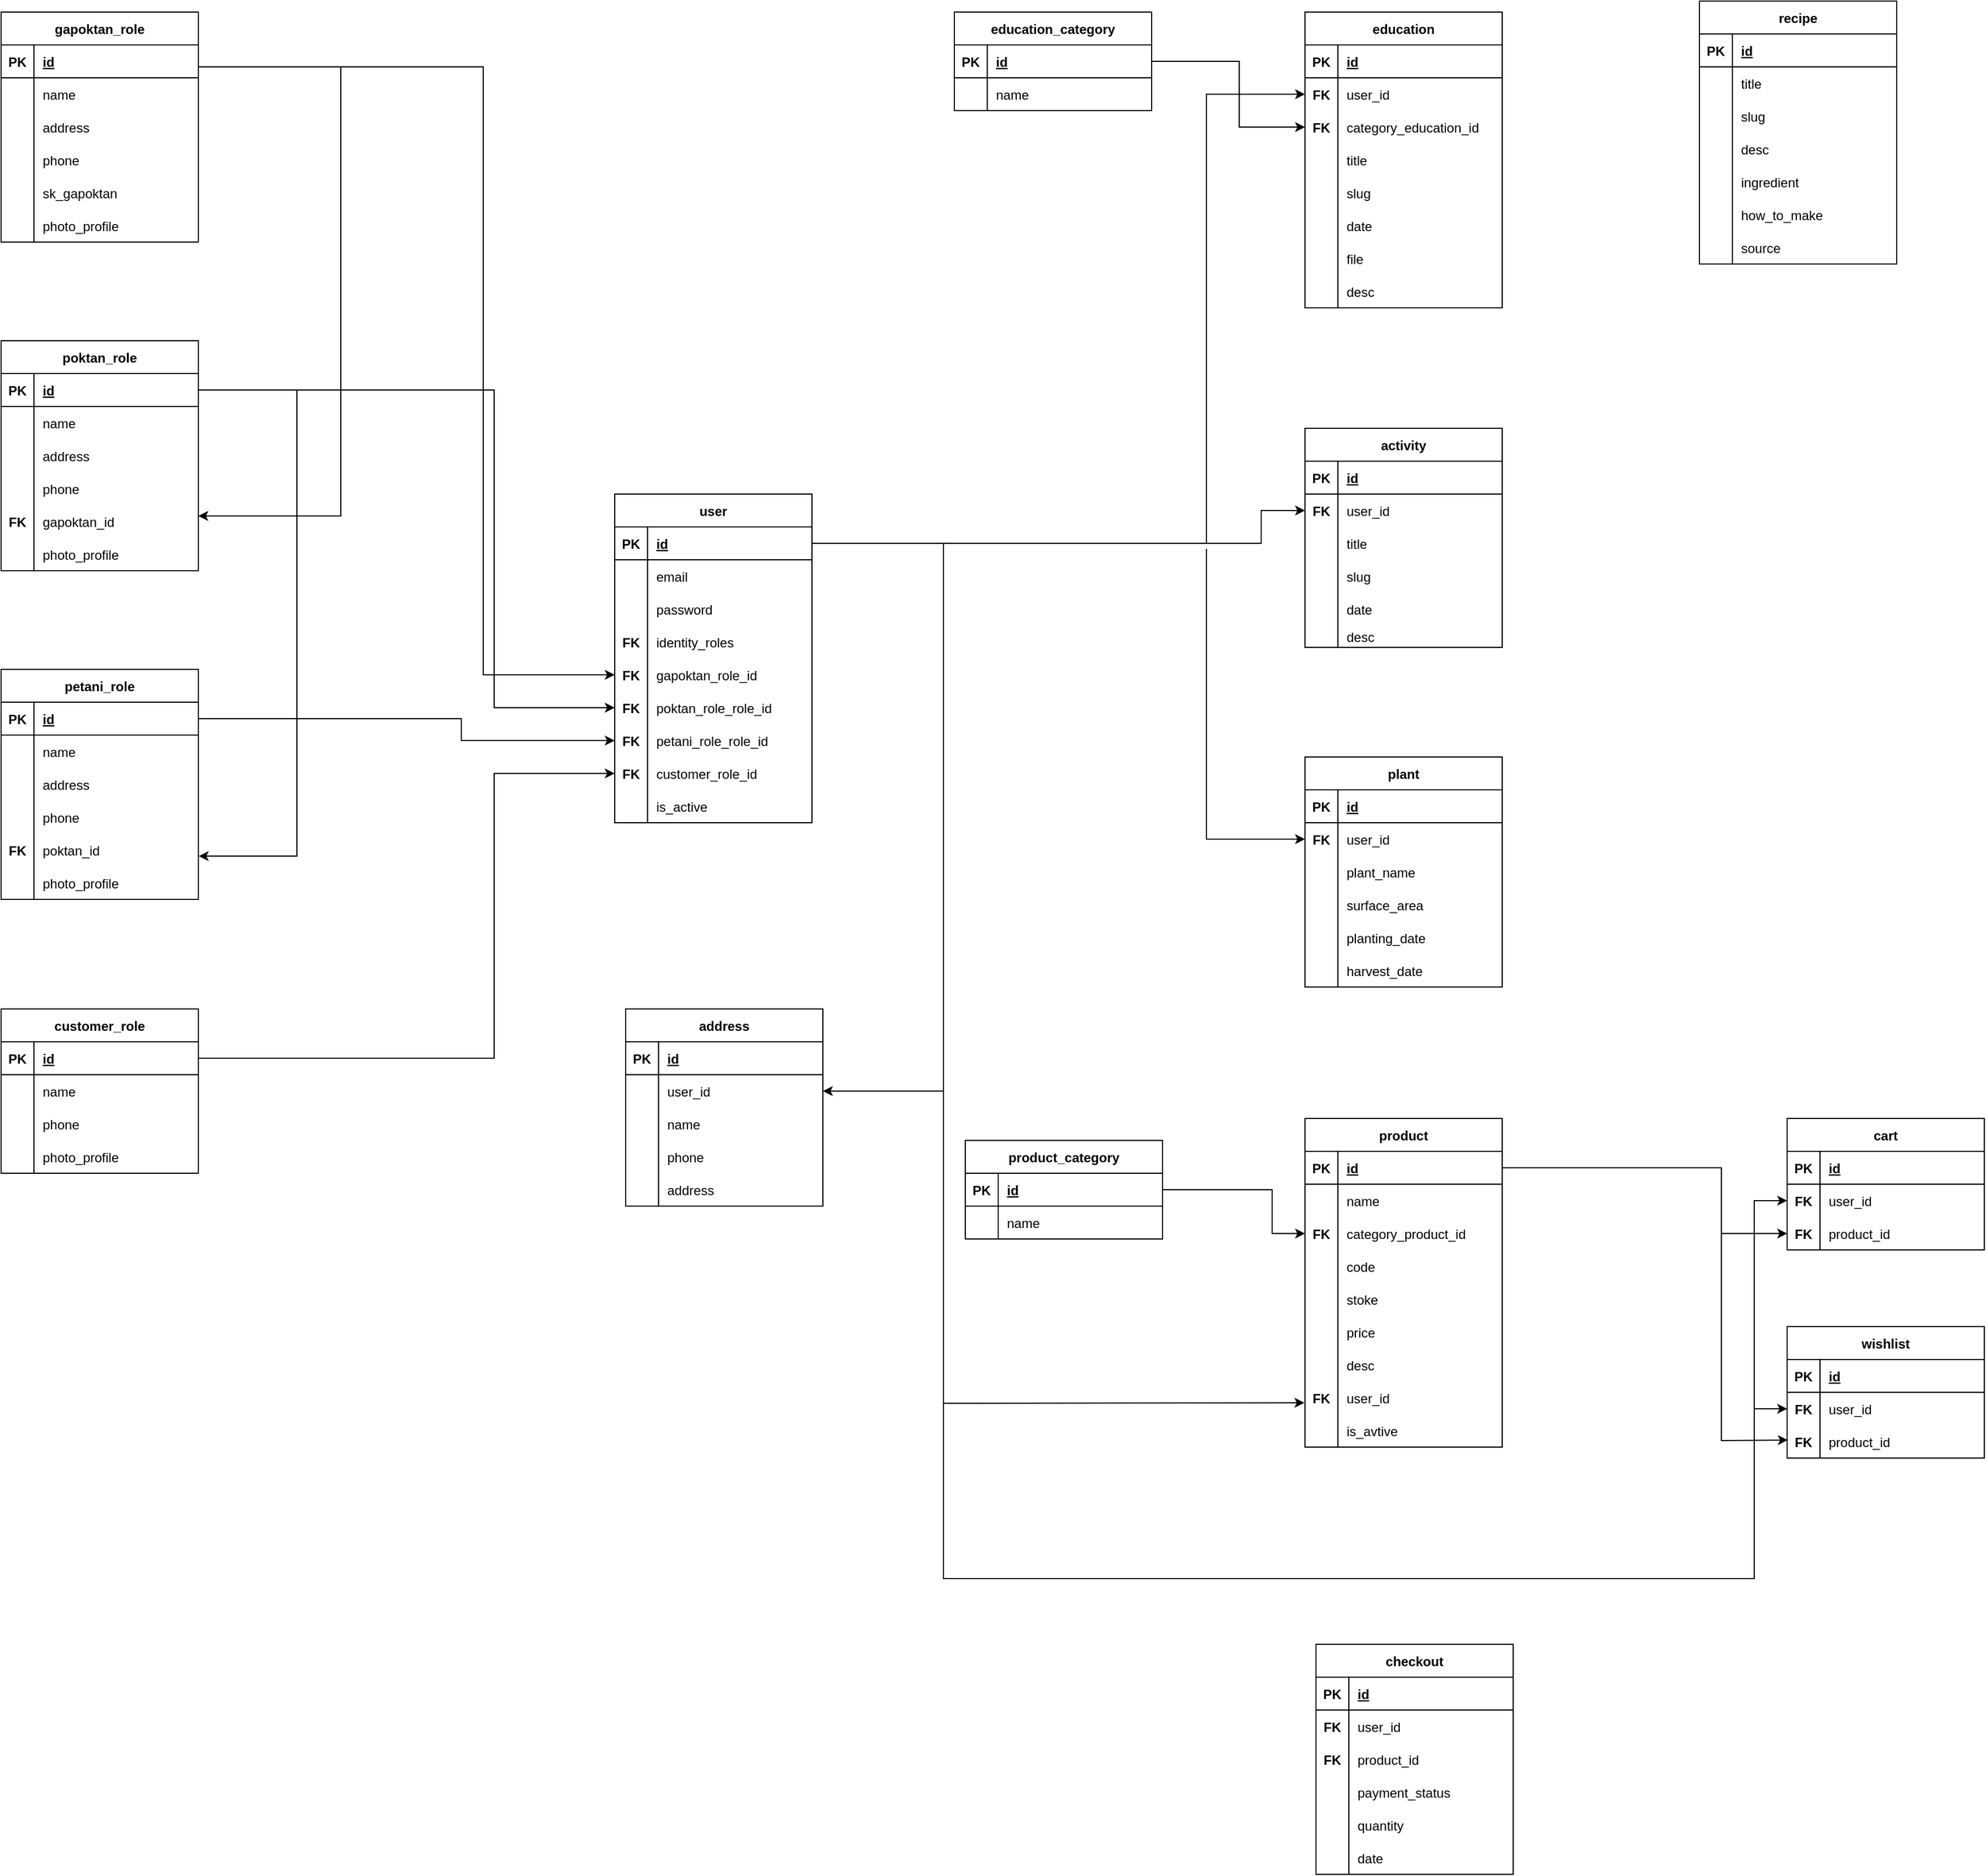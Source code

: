 <mxfile version="17.2.1" type="device"><diagram id="esth8nuOs3_uchCLp90u" name="Page-1"><mxGraphModel dx="1669" dy="534" grid="1" gridSize="10" guides="1" tooltips="1" connect="1" arrows="1" fold="1" page="1" pageScale="1" pageWidth="850" pageHeight="1100" math="0" shadow="0"><root><mxCell id="0"/><mxCell id="1" parent="0"/><mxCell id="tVf5grB1WEhk94KgOwrc-1" value="education" style="shape=table;startSize=30;container=1;collapsible=1;childLayout=tableLayout;fixedRows=1;rowLines=0;fontStyle=1;align=center;resizeLast=1;" parent="1" vertex="1"><mxGeometry x="390" y="130" width="180" height="270" as="geometry"/></mxCell><mxCell id="tVf5grB1WEhk94KgOwrc-2" value="" style="shape=tableRow;horizontal=0;startSize=0;swimlaneHead=0;swimlaneBody=0;fillColor=none;collapsible=0;dropTarget=0;points=[[0,0.5],[1,0.5]];portConstraint=eastwest;top=0;left=0;right=0;bottom=1;" parent="tVf5grB1WEhk94KgOwrc-1" vertex="1"><mxGeometry y="30" width="180" height="30" as="geometry"/></mxCell><mxCell id="tVf5grB1WEhk94KgOwrc-3" value="PK" style="shape=partialRectangle;connectable=0;fillColor=none;top=0;left=0;bottom=0;right=0;fontStyle=1;overflow=hidden;" parent="tVf5grB1WEhk94KgOwrc-2" vertex="1"><mxGeometry width="30" height="30" as="geometry"><mxRectangle width="30" height="30" as="alternateBounds"/></mxGeometry></mxCell><mxCell id="tVf5grB1WEhk94KgOwrc-4" value="id" style="shape=partialRectangle;connectable=0;fillColor=none;top=0;left=0;bottom=0;right=0;align=left;spacingLeft=6;fontStyle=5;overflow=hidden;" parent="tVf5grB1WEhk94KgOwrc-2" vertex="1"><mxGeometry x="30" width="150" height="30" as="geometry"><mxRectangle width="150" height="30" as="alternateBounds"/></mxGeometry></mxCell><mxCell id="nMObwGRFkrPIkJFX0cpi-2" value="" style="shape=tableRow;horizontal=0;startSize=0;swimlaneHead=0;swimlaneBody=0;fillColor=none;collapsible=0;dropTarget=0;points=[[0,0.5],[1,0.5]];portConstraint=eastwest;top=0;left=0;right=0;bottom=0;" parent="tVf5grB1WEhk94KgOwrc-1" vertex="1"><mxGeometry y="60" width="180" height="30" as="geometry"/></mxCell><mxCell id="nMObwGRFkrPIkJFX0cpi-3" value="FK" style="shape=partialRectangle;connectable=0;fillColor=none;top=0;left=0;bottom=0;right=0;editable=1;overflow=hidden;fontStyle=1" parent="nMObwGRFkrPIkJFX0cpi-2" vertex="1"><mxGeometry width="30" height="30" as="geometry"><mxRectangle width="30" height="30" as="alternateBounds"/></mxGeometry></mxCell><mxCell id="nMObwGRFkrPIkJFX0cpi-4" value="user_id" style="shape=partialRectangle;connectable=0;fillColor=none;top=0;left=0;bottom=0;right=0;align=left;spacingLeft=6;overflow=hidden;" parent="nMObwGRFkrPIkJFX0cpi-2" vertex="1"><mxGeometry x="30" width="150" height="30" as="geometry"><mxRectangle width="150" height="30" as="alternateBounds"/></mxGeometry></mxCell><mxCell id="nMObwGRFkrPIkJFX0cpi-17" value="" style="shape=tableRow;horizontal=0;startSize=0;swimlaneHead=0;swimlaneBody=0;fillColor=none;collapsible=0;dropTarget=0;points=[[0,0.5],[1,0.5]];portConstraint=eastwest;top=0;left=0;right=0;bottom=0;" parent="tVf5grB1WEhk94KgOwrc-1" vertex="1"><mxGeometry y="90" width="180" height="30" as="geometry"/></mxCell><mxCell id="nMObwGRFkrPIkJFX0cpi-18" value="FK" style="shape=partialRectangle;connectable=0;fillColor=none;top=0;left=0;bottom=0;right=0;editable=1;overflow=hidden;fontStyle=1" parent="nMObwGRFkrPIkJFX0cpi-17" vertex="1"><mxGeometry width="30" height="30" as="geometry"><mxRectangle width="30" height="30" as="alternateBounds"/></mxGeometry></mxCell><mxCell id="nMObwGRFkrPIkJFX0cpi-19" value="category_education_id" style="shape=partialRectangle;connectable=0;fillColor=none;top=0;left=0;bottom=0;right=0;align=left;spacingLeft=6;overflow=hidden;" parent="nMObwGRFkrPIkJFX0cpi-17" vertex="1"><mxGeometry x="30" width="150" height="30" as="geometry"><mxRectangle width="150" height="30" as="alternateBounds"/></mxGeometry></mxCell><mxCell id="tVf5grB1WEhk94KgOwrc-5" value="" style="shape=tableRow;horizontal=0;startSize=0;swimlaneHead=0;swimlaneBody=0;fillColor=none;collapsible=0;dropTarget=0;points=[[0,0.5],[1,0.5]];portConstraint=eastwest;top=0;left=0;right=0;bottom=0;" parent="tVf5grB1WEhk94KgOwrc-1" vertex="1"><mxGeometry y="120" width="180" height="30" as="geometry"/></mxCell><mxCell id="tVf5grB1WEhk94KgOwrc-6" value="" style="shape=partialRectangle;connectable=0;fillColor=none;top=0;left=0;bottom=0;right=0;editable=1;overflow=hidden;" parent="tVf5grB1WEhk94KgOwrc-5" vertex="1"><mxGeometry width="30" height="30" as="geometry"><mxRectangle width="30" height="30" as="alternateBounds"/></mxGeometry></mxCell><mxCell id="tVf5grB1WEhk94KgOwrc-7" value="title                    " style="shape=partialRectangle;connectable=0;fillColor=none;top=0;left=0;bottom=0;right=0;align=left;spacingLeft=6;overflow=hidden;" parent="tVf5grB1WEhk94KgOwrc-5" vertex="1"><mxGeometry x="30" width="150" height="30" as="geometry"><mxRectangle width="150" height="30" as="alternateBounds"/></mxGeometry></mxCell><mxCell id="Pp-j-qGJkeWjidIDAEFZ-1" value="" style="shape=tableRow;horizontal=0;startSize=0;swimlaneHead=0;swimlaneBody=0;fillColor=none;collapsible=0;dropTarget=0;points=[[0,0.5],[1,0.5]];portConstraint=eastwest;top=0;left=0;right=0;bottom=0;" parent="tVf5grB1WEhk94KgOwrc-1" vertex="1"><mxGeometry y="150" width="180" height="30" as="geometry"/></mxCell><mxCell id="Pp-j-qGJkeWjidIDAEFZ-2" value="" style="shape=partialRectangle;connectable=0;fillColor=none;top=0;left=0;bottom=0;right=0;editable=1;overflow=hidden;" parent="Pp-j-qGJkeWjidIDAEFZ-1" vertex="1"><mxGeometry width="30" height="30" as="geometry"><mxRectangle width="30" height="30" as="alternateBounds"/></mxGeometry></mxCell><mxCell id="Pp-j-qGJkeWjidIDAEFZ-3" value="slug" style="shape=partialRectangle;connectable=0;fillColor=none;top=0;left=0;bottom=0;right=0;align=left;spacingLeft=6;overflow=hidden;" parent="Pp-j-qGJkeWjidIDAEFZ-1" vertex="1"><mxGeometry x="30" width="150" height="30" as="geometry"><mxRectangle width="150" height="30" as="alternateBounds"/></mxGeometry></mxCell><mxCell id="tVf5grB1WEhk94KgOwrc-11" value="" style="shape=tableRow;horizontal=0;startSize=0;swimlaneHead=0;swimlaneBody=0;fillColor=none;collapsible=0;dropTarget=0;points=[[0,0.5],[1,0.5]];portConstraint=eastwest;top=0;left=0;right=0;bottom=0;" parent="tVf5grB1WEhk94KgOwrc-1" vertex="1"><mxGeometry y="180" width="180" height="30" as="geometry"/></mxCell><mxCell id="tVf5grB1WEhk94KgOwrc-12" value="" style="shape=partialRectangle;connectable=0;fillColor=none;top=0;left=0;bottom=0;right=0;editable=1;overflow=hidden;" parent="tVf5grB1WEhk94KgOwrc-11" vertex="1"><mxGeometry width="30" height="30" as="geometry"><mxRectangle width="30" height="30" as="alternateBounds"/></mxGeometry></mxCell><mxCell id="tVf5grB1WEhk94KgOwrc-13" value="date" style="shape=partialRectangle;connectable=0;fillColor=none;top=0;left=0;bottom=0;right=0;align=left;spacingLeft=6;overflow=hidden;" parent="tVf5grB1WEhk94KgOwrc-11" vertex="1"><mxGeometry x="30" width="150" height="30" as="geometry"><mxRectangle width="150" height="30" as="alternateBounds"/></mxGeometry></mxCell><mxCell id="tVf5grB1WEhk94KgOwrc-16" value="" style="shape=tableRow;horizontal=0;startSize=0;swimlaneHead=0;swimlaneBody=0;fillColor=none;collapsible=0;dropTarget=0;points=[[0,0.5],[1,0.5]];portConstraint=eastwest;top=0;left=0;right=0;bottom=0;" parent="tVf5grB1WEhk94KgOwrc-1" vertex="1"><mxGeometry y="210" width="180" height="30" as="geometry"/></mxCell><mxCell id="tVf5grB1WEhk94KgOwrc-17" value="" style="shape=partialRectangle;connectable=0;fillColor=none;top=0;left=0;bottom=0;right=0;editable=1;overflow=hidden;" parent="tVf5grB1WEhk94KgOwrc-16" vertex="1"><mxGeometry width="30" height="30" as="geometry"><mxRectangle width="30" height="30" as="alternateBounds"/></mxGeometry></mxCell><mxCell id="tVf5grB1WEhk94KgOwrc-18" value="file" style="shape=partialRectangle;connectable=0;fillColor=none;top=0;left=0;bottom=0;right=0;align=left;spacingLeft=6;overflow=hidden;" parent="tVf5grB1WEhk94KgOwrc-16" vertex="1"><mxGeometry x="30" width="150" height="30" as="geometry"><mxRectangle width="150" height="30" as="alternateBounds"/></mxGeometry></mxCell><mxCell id="tVf5grB1WEhk94KgOwrc-35" value="" style="shape=tableRow;horizontal=0;startSize=0;swimlaneHead=0;swimlaneBody=0;fillColor=none;collapsible=0;dropTarget=0;points=[[0,0.5],[1,0.5]];portConstraint=eastwest;top=0;left=0;right=0;bottom=0;" parent="tVf5grB1WEhk94KgOwrc-1" vertex="1"><mxGeometry y="240" width="180" height="30" as="geometry"/></mxCell><mxCell id="tVf5grB1WEhk94KgOwrc-36" value="" style="shape=partialRectangle;connectable=0;fillColor=none;top=0;left=0;bottom=0;right=0;editable=1;overflow=hidden;" parent="tVf5grB1WEhk94KgOwrc-35" vertex="1"><mxGeometry width="30" height="30" as="geometry"><mxRectangle width="30" height="30" as="alternateBounds"/></mxGeometry></mxCell><mxCell id="tVf5grB1WEhk94KgOwrc-37" value="desc" style="shape=partialRectangle;connectable=0;fillColor=none;top=0;left=0;bottom=0;right=0;align=left;spacingLeft=6;overflow=hidden;" parent="tVf5grB1WEhk94KgOwrc-35" vertex="1"><mxGeometry x="30" width="150" height="30" as="geometry"><mxRectangle width="150" height="30" as="alternateBounds"/></mxGeometry></mxCell><mxCell id="tVf5grB1WEhk94KgOwrc-38" value="activity" style="shape=table;startSize=30;container=1;collapsible=1;childLayout=tableLayout;fixedRows=1;rowLines=0;fontStyle=1;align=center;resizeLast=1;" parent="1" vertex="1"><mxGeometry x="390" y="510" width="180" height="200" as="geometry"/></mxCell><mxCell id="tVf5grB1WEhk94KgOwrc-39" value="" style="shape=tableRow;horizontal=0;startSize=0;swimlaneHead=0;swimlaneBody=0;fillColor=none;collapsible=0;dropTarget=0;points=[[0,0.5],[1,0.5]];portConstraint=eastwest;top=0;left=0;right=0;bottom=1;" parent="tVf5grB1WEhk94KgOwrc-38" vertex="1"><mxGeometry y="30" width="180" height="30" as="geometry"/></mxCell><mxCell id="tVf5grB1WEhk94KgOwrc-40" value="PK" style="shape=partialRectangle;connectable=0;fillColor=none;top=0;left=0;bottom=0;right=0;fontStyle=1;overflow=hidden;" parent="tVf5grB1WEhk94KgOwrc-39" vertex="1"><mxGeometry width="30" height="30" as="geometry"><mxRectangle width="30" height="30" as="alternateBounds"/></mxGeometry></mxCell><mxCell id="tVf5grB1WEhk94KgOwrc-41" value="id" style="shape=partialRectangle;connectable=0;fillColor=none;top=0;left=0;bottom=0;right=0;align=left;spacingLeft=6;fontStyle=5;overflow=hidden;" parent="tVf5grB1WEhk94KgOwrc-39" vertex="1"><mxGeometry x="30" width="150" height="30" as="geometry"><mxRectangle width="150" height="30" as="alternateBounds"/></mxGeometry></mxCell><mxCell id="nMObwGRFkrPIkJFX0cpi-5" value="" style="shape=tableRow;horizontal=0;startSize=0;swimlaneHead=0;swimlaneBody=0;fillColor=none;collapsible=0;dropTarget=0;points=[[0,0.5],[1,0.5]];portConstraint=eastwest;top=0;left=0;right=0;bottom=0;" parent="tVf5grB1WEhk94KgOwrc-38" vertex="1"><mxGeometry y="60" width="180" height="30" as="geometry"/></mxCell><mxCell id="nMObwGRFkrPIkJFX0cpi-6" value="FK" style="shape=partialRectangle;connectable=0;fillColor=none;top=0;left=0;bottom=0;right=0;editable=1;overflow=hidden;fontStyle=1" parent="nMObwGRFkrPIkJFX0cpi-5" vertex="1"><mxGeometry width="30" height="30" as="geometry"><mxRectangle width="30" height="30" as="alternateBounds"/></mxGeometry></mxCell><mxCell id="nMObwGRFkrPIkJFX0cpi-7" value="user_id" style="shape=partialRectangle;connectable=0;fillColor=none;top=0;left=0;bottom=0;right=0;align=left;spacingLeft=6;overflow=hidden;" parent="nMObwGRFkrPIkJFX0cpi-5" vertex="1"><mxGeometry x="30" width="150" height="30" as="geometry"><mxRectangle width="150" height="30" as="alternateBounds"/></mxGeometry></mxCell><mxCell id="tVf5grB1WEhk94KgOwrc-42" value="" style="shape=tableRow;horizontal=0;startSize=0;swimlaneHead=0;swimlaneBody=0;fillColor=none;collapsible=0;dropTarget=0;points=[[0,0.5],[1,0.5]];portConstraint=eastwest;top=0;left=0;right=0;bottom=0;" parent="tVf5grB1WEhk94KgOwrc-38" vertex="1"><mxGeometry y="90" width="180" height="30" as="geometry"/></mxCell><mxCell id="tVf5grB1WEhk94KgOwrc-43" value="" style="shape=partialRectangle;connectable=0;fillColor=none;top=0;left=0;bottom=0;right=0;editable=1;overflow=hidden;" parent="tVf5grB1WEhk94KgOwrc-42" vertex="1"><mxGeometry width="30" height="30" as="geometry"><mxRectangle width="30" height="30" as="alternateBounds"/></mxGeometry></mxCell><mxCell id="tVf5grB1WEhk94KgOwrc-44" value="title" style="shape=partialRectangle;connectable=0;fillColor=none;top=0;left=0;bottom=0;right=0;align=left;spacingLeft=6;overflow=hidden;" parent="tVf5grB1WEhk94KgOwrc-42" vertex="1"><mxGeometry x="30" width="150" height="30" as="geometry"><mxRectangle width="150" height="30" as="alternateBounds"/></mxGeometry></mxCell><mxCell id="nqqhnMkN02IXDv0xiZVQ-1" value="" style="shape=tableRow;horizontal=0;startSize=0;swimlaneHead=0;swimlaneBody=0;fillColor=none;collapsible=0;dropTarget=0;points=[[0,0.5],[1,0.5]];portConstraint=eastwest;top=0;left=0;right=0;bottom=0;" parent="tVf5grB1WEhk94KgOwrc-38" vertex="1"><mxGeometry y="120" width="180" height="30" as="geometry"/></mxCell><mxCell id="nqqhnMkN02IXDv0xiZVQ-2" value="" style="shape=partialRectangle;connectable=0;fillColor=none;top=0;left=0;bottom=0;right=0;editable=1;overflow=hidden;" parent="nqqhnMkN02IXDv0xiZVQ-1" vertex="1"><mxGeometry width="30" height="30" as="geometry"><mxRectangle width="30" height="30" as="alternateBounds"/></mxGeometry></mxCell><mxCell id="nqqhnMkN02IXDv0xiZVQ-3" value="slug" style="shape=partialRectangle;connectable=0;fillColor=none;top=0;left=0;bottom=0;right=0;align=left;spacingLeft=6;overflow=hidden;" parent="nqqhnMkN02IXDv0xiZVQ-1" vertex="1"><mxGeometry x="30" width="150" height="30" as="geometry"><mxRectangle width="150" height="30" as="alternateBounds"/></mxGeometry></mxCell><mxCell id="tVf5grB1WEhk94KgOwrc-48" value="" style="shape=tableRow;horizontal=0;startSize=0;swimlaneHead=0;swimlaneBody=0;fillColor=none;collapsible=0;dropTarget=0;points=[[0,0.5],[1,0.5]];portConstraint=eastwest;top=0;left=0;right=0;bottom=0;" parent="tVf5grB1WEhk94KgOwrc-38" vertex="1"><mxGeometry y="150" width="180" height="30" as="geometry"/></mxCell><mxCell id="tVf5grB1WEhk94KgOwrc-49" value="" style="shape=partialRectangle;connectable=0;fillColor=none;top=0;left=0;bottom=0;right=0;editable=1;overflow=hidden;" parent="tVf5grB1WEhk94KgOwrc-48" vertex="1"><mxGeometry width="30" height="30" as="geometry"><mxRectangle width="30" height="30" as="alternateBounds"/></mxGeometry></mxCell><mxCell id="tVf5grB1WEhk94KgOwrc-50" value="date" style="shape=partialRectangle;connectable=0;fillColor=none;top=0;left=0;bottom=0;right=0;align=left;spacingLeft=6;overflow=hidden;" parent="tVf5grB1WEhk94KgOwrc-48" vertex="1"><mxGeometry x="30" width="150" height="30" as="geometry"><mxRectangle width="150" height="30" as="alternateBounds"/></mxGeometry></mxCell><mxCell id="tVf5grB1WEhk94KgOwrc-51" value="" style="shape=tableRow;horizontal=0;startSize=0;swimlaneHead=0;swimlaneBody=0;fillColor=none;collapsible=0;dropTarget=0;points=[[0,0.5],[1,0.5]];portConstraint=eastwest;top=0;left=0;right=0;bottom=0;" parent="tVf5grB1WEhk94KgOwrc-38" vertex="1"><mxGeometry y="180" width="180" height="20" as="geometry"/></mxCell><mxCell id="tVf5grB1WEhk94KgOwrc-52" value="" style="shape=partialRectangle;connectable=0;fillColor=none;top=0;left=0;bottom=0;right=0;editable=1;overflow=hidden;" parent="tVf5grB1WEhk94KgOwrc-51" vertex="1"><mxGeometry width="30" height="20" as="geometry"><mxRectangle width="30" height="20" as="alternateBounds"/></mxGeometry></mxCell><mxCell id="tVf5grB1WEhk94KgOwrc-53" value="desc" style="shape=partialRectangle;connectable=0;fillColor=none;top=0;left=0;bottom=0;right=0;align=left;spacingLeft=6;overflow=hidden;" parent="tVf5grB1WEhk94KgOwrc-51" vertex="1"><mxGeometry x="30" width="150" height="20" as="geometry"><mxRectangle width="150" height="20" as="alternateBounds"/></mxGeometry></mxCell><mxCell id="tVf5grB1WEhk94KgOwrc-57" value="plant" style="shape=table;startSize=30;container=1;collapsible=1;childLayout=tableLayout;fixedRows=1;rowLines=0;fontStyle=1;align=center;resizeLast=1;" parent="1" vertex="1"><mxGeometry x="390" y="810" width="180" height="210" as="geometry"/></mxCell><mxCell id="tVf5grB1WEhk94KgOwrc-58" value="" style="shape=tableRow;horizontal=0;startSize=0;swimlaneHead=0;swimlaneBody=0;fillColor=none;collapsible=0;dropTarget=0;points=[[0,0.5],[1,0.5]];portConstraint=eastwest;top=0;left=0;right=0;bottom=1;" parent="tVf5grB1WEhk94KgOwrc-57" vertex="1"><mxGeometry y="30" width="180" height="30" as="geometry"/></mxCell><mxCell id="tVf5grB1WEhk94KgOwrc-59" value="PK" style="shape=partialRectangle;connectable=0;fillColor=none;top=0;left=0;bottom=0;right=0;fontStyle=1;overflow=hidden;" parent="tVf5grB1WEhk94KgOwrc-58" vertex="1"><mxGeometry width="30" height="30" as="geometry"><mxRectangle width="30" height="30" as="alternateBounds"/></mxGeometry></mxCell><mxCell id="tVf5grB1WEhk94KgOwrc-60" value="id" style="shape=partialRectangle;connectable=0;fillColor=none;top=0;left=0;bottom=0;right=0;align=left;spacingLeft=6;fontStyle=5;overflow=hidden;" parent="tVf5grB1WEhk94KgOwrc-58" vertex="1"><mxGeometry x="30" width="150" height="30" as="geometry"><mxRectangle width="150" height="30" as="alternateBounds"/></mxGeometry></mxCell><mxCell id="tVf5grB1WEhk94KgOwrc-70" value="" style="shape=tableRow;horizontal=0;startSize=0;swimlaneHead=0;swimlaneBody=0;fillColor=none;collapsible=0;dropTarget=0;points=[[0,0.5],[1,0.5]];portConstraint=eastwest;top=0;left=0;right=0;bottom=0;" parent="tVf5grB1WEhk94KgOwrc-57" vertex="1"><mxGeometry y="60" width="180" height="30" as="geometry"/></mxCell><mxCell id="tVf5grB1WEhk94KgOwrc-71" value="FK" style="shape=partialRectangle;connectable=0;fillColor=none;top=0;left=0;bottom=0;right=0;editable=1;overflow=hidden;fontStyle=1" parent="tVf5grB1WEhk94KgOwrc-70" vertex="1"><mxGeometry width="30" height="30" as="geometry"><mxRectangle width="30" height="30" as="alternateBounds"/></mxGeometry></mxCell><mxCell id="tVf5grB1WEhk94KgOwrc-72" value="user_id" style="shape=partialRectangle;connectable=0;fillColor=none;top=0;left=0;bottom=0;right=0;align=left;spacingLeft=6;overflow=hidden;" parent="tVf5grB1WEhk94KgOwrc-70" vertex="1"><mxGeometry x="30" width="150" height="30" as="geometry"><mxRectangle width="150" height="30" as="alternateBounds"/></mxGeometry></mxCell><mxCell id="tVf5grB1WEhk94KgOwrc-61" value="" style="shape=tableRow;horizontal=0;startSize=0;swimlaneHead=0;swimlaneBody=0;fillColor=none;collapsible=0;dropTarget=0;points=[[0,0.5],[1,0.5]];portConstraint=eastwest;top=0;left=0;right=0;bottom=0;" parent="tVf5grB1WEhk94KgOwrc-57" vertex="1"><mxGeometry y="90" width="180" height="30" as="geometry"/></mxCell><mxCell id="tVf5grB1WEhk94KgOwrc-62" value="" style="shape=partialRectangle;connectable=0;fillColor=none;top=0;left=0;bottom=0;right=0;editable=1;overflow=hidden;" parent="tVf5grB1WEhk94KgOwrc-61" vertex="1"><mxGeometry width="30" height="30" as="geometry"><mxRectangle width="30" height="30" as="alternateBounds"/></mxGeometry></mxCell><mxCell id="tVf5grB1WEhk94KgOwrc-63" value="plant_name" style="shape=partialRectangle;connectable=0;fillColor=none;top=0;left=0;bottom=0;right=0;align=left;spacingLeft=6;overflow=hidden;" parent="tVf5grB1WEhk94KgOwrc-61" vertex="1"><mxGeometry x="30" width="150" height="30" as="geometry"><mxRectangle width="150" height="30" as="alternateBounds"/></mxGeometry></mxCell><mxCell id="tVf5grB1WEhk94KgOwrc-64" value="" style="shape=tableRow;horizontal=0;startSize=0;swimlaneHead=0;swimlaneBody=0;fillColor=none;collapsible=0;dropTarget=0;points=[[0,0.5],[1,0.5]];portConstraint=eastwest;top=0;left=0;right=0;bottom=0;" parent="tVf5grB1WEhk94KgOwrc-57" vertex="1"><mxGeometry y="120" width="180" height="30" as="geometry"/></mxCell><mxCell id="tVf5grB1WEhk94KgOwrc-65" value="" style="shape=partialRectangle;connectable=0;fillColor=none;top=0;left=0;bottom=0;right=0;editable=1;overflow=hidden;" parent="tVf5grB1WEhk94KgOwrc-64" vertex="1"><mxGeometry width="30" height="30" as="geometry"><mxRectangle width="30" height="30" as="alternateBounds"/></mxGeometry></mxCell><mxCell id="tVf5grB1WEhk94KgOwrc-66" value="surface_area" style="shape=partialRectangle;connectable=0;fillColor=none;top=0;left=0;bottom=0;right=0;align=left;spacingLeft=6;overflow=hidden;" parent="tVf5grB1WEhk94KgOwrc-64" vertex="1"><mxGeometry x="30" width="150" height="30" as="geometry"><mxRectangle width="150" height="30" as="alternateBounds"/></mxGeometry></mxCell><mxCell id="nMObwGRFkrPIkJFX0cpi-11" value="" style="shape=tableRow;horizontal=0;startSize=0;swimlaneHead=0;swimlaneBody=0;fillColor=none;collapsible=0;dropTarget=0;points=[[0,0.5],[1,0.5]];portConstraint=eastwest;top=0;left=0;right=0;bottom=0;" parent="tVf5grB1WEhk94KgOwrc-57" vertex="1"><mxGeometry y="150" width="180" height="30" as="geometry"/></mxCell><mxCell id="nMObwGRFkrPIkJFX0cpi-12" value="" style="shape=partialRectangle;connectable=0;fillColor=none;top=0;left=0;bottom=0;right=0;editable=1;overflow=hidden;" parent="nMObwGRFkrPIkJFX0cpi-11" vertex="1"><mxGeometry width="30" height="30" as="geometry"><mxRectangle width="30" height="30" as="alternateBounds"/></mxGeometry></mxCell><mxCell id="nMObwGRFkrPIkJFX0cpi-13" value="planting_date" style="shape=partialRectangle;connectable=0;fillColor=none;top=0;left=0;bottom=0;right=0;align=left;spacingLeft=6;overflow=hidden;" parent="nMObwGRFkrPIkJFX0cpi-11" vertex="1"><mxGeometry x="30" width="150" height="30" as="geometry"><mxRectangle width="150" height="30" as="alternateBounds"/></mxGeometry></mxCell><mxCell id="nMObwGRFkrPIkJFX0cpi-14" value="" style="shape=tableRow;horizontal=0;startSize=0;swimlaneHead=0;swimlaneBody=0;fillColor=none;collapsible=0;dropTarget=0;points=[[0,0.5],[1,0.5]];portConstraint=eastwest;top=0;left=0;right=0;bottom=0;" parent="tVf5grB1WEhk94KgOwrc-57" vertex="1"><mxGeometry y="180" width="180" height="30" as="geometry"/></mxCell><mxCell id="nMObwGRFkrPIkJFX0cpi-15" value="" style="shape=partialRectangle;connectable=0;fillColor=none;top=0;left=0;bottom=0;right=0;editable=1;overflow=hidden;" parent="nMObwGRFkrPIkJFX0cpi-14" vertex="1"><mxGeometry width="30" height="30" as="geometry"><mxRectangle width="30" height="30" as="alternateBounds"/></mxGeometry></mxCell><mxCell id="nMObwGRFkrPIkJFX0cpi-16" value="harvest_date" style="shape=partialRectangle;connectable=0;fillColor=none;top=0;left=0;bottom=0;right=0;align=left;spacingLeft=6;overflow=hidden;" parent="nMObwGRFkrPIkJFX0cpi-14" vertex="1"><mxGeometry x="30" width="150" height="30" as="geometry"><mxRectangle width="150" height="30" as="alternateBounds"/></mxGeometry></mxCell><mxCell id="nMObwGRFkrPIkJFX0cpi-48" value="" style="edgeStyle=orthogonalEdgeStyle;rounded=0;orthogonalLoop=1;jettySize=auto;html=1;" parent="1" source="nMObwGRFkrPIkJFX0cpi-23" edge="1"><mxGeometry relative="1" as="geometry"><mxPoint x="390" y="235" as="targetPoint"/><Array as="points"><mxPoint x="330" y="175"/><mxPoint x="330" y="235"/></Array></mxGeometry></mxCell><mxCell id="nMObwGRFkrPIkJFX0cpi-23" value="education_category" style="shape=table;startSize=30;container=1;collapsible=1;childLayout=tableLayout;fixedRows=1;rowLines=0;fontStyle=1;align=center;resizeLast=1;" parent="1" vertex="1"><mxGeometry x="70" y="130" width="180" height="90" as="geometry"/></mxCell><mxCell id="nMObwGRFkrPIkJFX0cpi-24" value="" style="shape=tableRow;horizontal=0;startSize=0;swimlaneHead=0;swimlaneBody=0;fillColor=none;collapsible=0;dropTarget=0;points=[[0,0.5],[1,0.5]];portConstraint=eastwest;top=0;left=0;right=0;bottom=1;" parent="nMObwGRFkrPIkJFX0cpi-23" vertex="1"><mxGeometry y="30" width="180" height="30" as="geometry"/></mxCell><mxCell id="nMObwGRFkrPIkJFX0cpi-25" value="PK" style="shape=partialRectangle;connectable=0;fillColor=none;top=0;left=0;bottom=0;right=0;fontStyle=1;overflow=hidden;" parent="nMObwGRFkrPIkJFX0cpi-24" vertex="1"><mxGeometry width="30" height="30" as="geometry"><mxRectangle width="30" height="30" as="alternateBounds"/></mxGeometry></mxCell><mxCell id="nMObwGRFkrPIkJFX0cpi-26" value="id" style="shape=partialRectangle;connectable=0;fillColor=none;top=0;left=0;bottom=0;right=0;align=left;spacingLeft=6;fontStyle=5;overflow=hidden;" parent="nMObwGRFkrPIkJFX0cpi-24" vertex="1"><mxGeometry x="30" width="150" height="30" as="geometry"><mxRectangle width="150" height="30" as="alternateBounds"/></mxGeometry></mxCell><mxCell id="nMObwGRFkrPIkJFX0cpi-27" value="" style="shape=tableRow;horizontal=0;startSize=0;swimlaneHead=0;swimlaneBody=0;fillColor=none;collapsible=0;dropTarget=0;points=[[0,0.5],[1,0.5]];portConstraint=eastwest;top=0;left=0;right=0;bottom=0;" parent="nMObwGRFkrPIkJFX0cpi-23" vertex="1"><mxGeometry y="60" width="180" height="30" as="geometry"/></mxCell><mxCell id="nMObwGRFkrPIkJFX0cpi-28" value="" style="shape=partialRectangle;connectable=0;fillColor=none;top=0;left=0;bottom=0;right=0;editable=1;overflow=hidden;fontStyle=1" parent="nMObwGRFkrPIkJFX0cpi-27" vertex="1"><mxGeometry width="30" height="30" as="geometry"><mxRectangle width="30" height="30" as="alternateBounds"/></mxGeometry></mxCell><mxCell id="nMObwGRFkrPIkJFX0cpi-29" value="name" style="shape=partialRectangle;connectable=0;fillColor=none;top=0;left=0;bottom=0;right=0;align=left;spacingLeft=6;overflow=hidden;" parent="nMObwGRFkrPIkJFX0cpi-27" vertex="1"><mxGeometry x="30" width="150" height="30" as="geometry"><mxRectangle width="150" height="30" as="alternateBounds"/></mxGeometry></mxCell><mxCell id="nMObwGRFkrPIkJFX0cpi-55" value="user" style="shape=table;startSize=30;container=1;collapsible=1;childLayout=tableLayout;fixedRows=1;rowLines=0;fontStyle=1;align=center;resizeLast=1;" parent="1" vertex="1"><mxGeometry x="-240" y="570" width="180" height="300" as="geometry"/></mxCell><mxCell id="nMObwGRFkrPIkJFX0cpi-56" value="" style="shape=tableRow;horizontal=0;startSize=0;swimlaneHead=0;swimlaneBody=0;fillColor=none;collapsible=0;dropTarget=0;points=[[0,0.5],[1,0.5]];portConstraint=eastwest;top=0;left=0;right=0;bottom=1;" parent="nMObwGRFkrPIkJFX0cpi-55" vertex="1"><mxGeometry y="30" width="180" height="30" as="geometry"/></mxCell><mxCell id="nMObwGRFkrPIkJFX0cpi-57" value="PK" style="shape=partialRectangle;connectable=0;fillColor=none;top=0;left=0;bottom=0;right=0;fontStyle=1;overflow=hidden;" parent="nMObwGRFkrPIkJFX0cpi-56" vertex="1"><mxGeometry width="30" height="30" as="geometry"><mxRectangle width="30" height="30" as="alternateBounds"/></mxGeometry></mxCell><mxCell id="nMObwGRFkrPIkJFX0cpi-58" value="id" style="shape=partialRectangle;connectable=0;fillColor=none;top=0;left=0;bottom=0;right=0;align=left;spacingLeft=6;fontStyle=5;overflow=hidden;" parent="nMObwGRFkrPIkJFX0cpi-56" vertex="1"><mxGeometry x="30" width="150" height="30" as="geometry"><mxRectangle width="150" height="30" as="alternateBounds"/></mxGeometry></mxCell><mxCell id="nMObwGRFkrPIkJFX0cpi-59" value="" style="shape=tableRow;horizontal=0;startSize=0;swimlaneHead=0;swimlaneBody=0;fillColor=none;collapsible=0;dropTarget=0;points=[[0,0.5],[1,0.5]];portConstraint=eastwest;top=0;left=0;right=0;bottom=0;" parent="nMObwGRFkrPIkJFX0cpi-55" vertex="1"><mxGeometry y="60" width="180" height="30" as="geometry"/></mxCell><mxCell id="nMObwGRFkrPIkJFX0cpi-60" value="" style="shape=partialRectangle;connectable=0;fillColor=none;top=0;left=0;bottom=0;right=0;editable=1;overflow=hidden;fontStyle=1" parent="nMObwGRFkrPIkJFX0cpi-59" vertex="1"><mxGeometry width="30" height="30" as="geometry"><mxRectangle width="30" height="30" as="alternateBounds"/></mxGeometry></mxCell><mxCell id="nMObwGRFkrPIkJFX0cpi-61" value="email " style="shape=partialRectangle;connectable=0;fillColor=none;top=0;left=0;bottom=0;right=0;align=left;spacingLeft=6;overflow=hidden;" parent="nMObwGRFkrPIkJFX0cpi-59" vertex="1"><mxGeometry x="30" width="150" height="30" as="geometry"><mxRectangle width="150" height="30" as="alternateBounds"/></mxGeometry></mxCell><mxCell id="nMObwGRFkrPIkJFX0cpi-69" value="" style="shape=tableRow;horizontal=0;startSize=0;swimlaneHead=0;swimlaneBody=0;fillColor=none;collapsible=0;dropTarget=0;points=[[0,0.5],[1,0.5]];portConstraint=eastwest;top=0;left=0;right=0;bottom=0;" parent="nMObwGRFkrPIkJFX0cpi-55" vertex="1"><mxGeometry y="90" width="180" height="30" as="geometry"/></mxCell><mxCell id="nMObwGRFkrPIkJFX0cpi-70" value="" style="shape=partialRectangle;connectable=0;fillColor=none;top=0;left=0;bottom=0;right=0;editable=1;overflow=hidden;fontStyle=1" parent="nMObwGRFkrPIkJFX0cpi-69" vertex="1"><mxGeometry width="30" height="30" as="geometry"><mxRectangle width="30" height="30" as="alternateBounds"/></mxGeometry></mxCell><mxCell id="nMObwGRFkrPIkJFX0cpi-71" value="password" style="shape=partialRectangle;connectable=0;fillColor=none;top=0;left=0;bottom=0;right=0;align=left;spacingLeft=6;overflow=hidden;" parent="nMObwGRFkrPIkJFX0cpi-69" vertex="1"><mxGeometry x="30" width="150" height="30" as="geometry"><mxRectangle width="150" height="30" as="alternateBounds"/></mxGeometry></mxCell><mxCell id="nMObwGRFkrPIkJFX0cpi-72" value="" style="shape=tableRow;horizontal=0;startSize=0;swimlaneHead=0;swimlaneBody=0;fillColor=none;collapsible=0;dropTarget=0;points=[[0,0.5],[1,0.5]];portConstraint=eastwest;top=0;left=0;right=0;bottom=0;" parent="nMObwGRFkrPIkJFX0cpi-55" vertex="1"><mxGeometry y="120" width="180" height="30" as="geometry"/></mxCell><mxCell id="nMObwGRFkrPIkJFX0cpi-73" value="FK" style="shape=partialRectangle;connectable=0;fillColor=none;top=0;left=0;bottom=0;right=0;editable=1;overflow=hidden;fontStyle=1" parent="nMObwGRFkrPIkJFX0cpi-72" vertex="1"><mxGeometry width="30" height="30" as="geometry"><mxRectangle width="30" height="30" as="alternateBounds"/></mxGeometry></mxCell><mxCell id="nMObwGRFkrPIkJFX0cpi-74" value="identity_roles" style="shape=partialRectangle;connectable=0;fillColor=none;top=0;left=0;bottom=0;right=0;align=left;spacingLeft=6;overflow=hidden;" parent="nMObwGRFkrPIkJFX0cpi-72" vertex="1"><mxGeometry x="30" width="150" height="30" as="geometry"><mxRectangle width="150" height="30" as="alternateBounds"/></mxGeometry></mxCell><mxCell id="nMObwGRFkrPIkJFX0cpi-183" value="" style="shape=tableRow;horizontal=0;startSize=0;swimlaneHead=0;swimlaneBody=0;fillColor=none;collapsible=0;dropTarget=0;points=[[0,0.5],[1,0.5]];portConstraint=eastwest;top=0;left=0;right=0;bottom=0;" parent="nMObwGRFkrPIkJFX0cpi-55" vertex="1"><mxGeometry y="150" width="180" height="30" as="geometry"/></mxCell><mxCell id="nMObwGRFkrPIkJFX0cpi-184" value="FK" style="shape=partialRectangle;connectable=0;fillColor=none;top=0;left=0;bottom=0;right=0;editable=1;overflow=hidden;fontStyle=1" parent="nMObwGRFkrPIkJFX0cpi-183" vertex="1"><mxGeometry width="30" height="30" as="geometry"><mxRectangle width="30" height="30" as="alternateBounds"/></mxGeometry></mxCell><mxCell id="nMObwGRFkrPIkJFX0cpi-185" value="gapoktan_role_id" style="shape=partialRectangle;connectable=0;fillColor=none;top=0;left=0;bottom=0;right=0;align=left;spacingLeft=6;overflow=hidden;" parent="nMObwGRFkrPIkJFX0cpi-183" vertex="1"><mxGeometry x="30" width="150" height="30" as="geometry"><mxRectangle width="150" height="30" as="alternateBounds"/></mxGeometry></mxCell><mxCell id="nMObwGRFkrPIkJFX0cpi-239" value="" style="shape=tableRow;horizontal=0;startSize=0;swimlaneHead=0;swimlaneBody=0;fillColor=none;collapsible=0;dropTarget=0;points=[[0,0.5],[1,0.5]];portConstraint=eastwest;top=0;left=0;right=0;bottom=0;" parent="nMObwGRFkrPIkJFX0cpi-55" vertex="1"><mxGeometry y="180" width="180" height="30" as="geometry"/></mxCell><mxCell id="nMObwGRFkrPIkJFX0cpi-240" value="FK" style="shape=partialRectangle;connectable=0;fillColor=none;top=0;left=0;bottom=0;right=0;editable=1;overflow=hidden;fontStyle=1" parent="nMObwGRFkrPIkJFX0cpi-239" vertex="1"><mxGeometry width="30" height="30" as="geometry"><mxRectangle width="30" height="30" as="alternateBounds"/></mxGeometry></mxCell><mxCell id="nMObwGRFkrPIkJFX0cpi-241" value="poktan_role_role_id" style="shape=partialRectangle;connectable=0;fillColor=none;top=0;left=0;bottom=0;right=0;align=left;spacingLeft=6;overflow=hidden;" parent="nMObwGRFkrPIkJFX0cpi-239" vertex="1"><mxGeometry x="30" width="150" height="30" as="geometry"><mxRectangle width="150" height="30" as="alternateBounds"/></mxGeometry></mxCell><mxCell id="nMObwGRFkrPIkJFX0cpi-242" value="" style="shape=tableRow;horizontal=0;startSize=0;swimlaneHead=0;swimlaneBody=0;fillColor=none;collapsible=0;dropTarget=0;points=[[0,0.5],[1,0.5]];portConstraint=eastwest;top=0;left=0;right=0;bottom=0;" parent="nMObwGRFkrPIkJFX0cpi-55" vertex="1"><mxGeometry y="210" width="180" height="30" as="geometry"/></mxCell><mxCell id="nMObwGRFkrPIkJFX0cpi-243" value="FK" style="shape=partialRectangle;connectable=0;fillColor=none;top=0;left=0;bottom=0;right=0;editable=1;overflow=hidden;fontStyle=1" parent="nMObwGRFkrPIkJFX0cpi-242" vertex="1"><mxGeometry width="30" height="30" as="geometry"><mxRectangle width="30" height="30" as="alternateBounds"/></mxGeometry></mxCell><mxCell id="nMObwGRFkrPIkJFX0cpi-244" value="petani_role_role_id" style="shape=partialRectangle;connectable=0;fillColor=none;top=0;left=0;bottom=0;right=0;align=left;spacingLeft=6;overflow=hidden;" parent="nMObwGRFkrPIkJFX0cpi-242" vertex="1"><mxGeometry x="30" width="150" height="30" as="geometry"><mxRectangle width="150" height="30" as="alternateBounds"/></mxGeometry></mxCell><mxCell id="nMObwGRFkrPIkJFX0cpi-245" value="" style="shape=tableRow;horizontal=0;startSize=0;swimlaneHead=0;swimlaneBody=0;fillColor=none;collapsible=0;dropTarget=0;points=[[0,0.5],[1,0.5]];portConstraint=eastwest;top=0;left=0;right=0;bottom=0;" parent="nMObwGRFkrPIkJFX0cpi-55" vertex="1"><mxGeometry y="240" width="180" height="30" as="geometry"/></mxCell><mxCell id="nMObwGRFkrPIkJFX0cpi-246" value="FK" style="shape=partialRectangle;connectable=0;fillColor=none;top=0;left=0;bottom=0;right=0;editable=1;overflow=hidden;fontStyle=1" parent="nMObwGRFkrPIkJFX0cpi-245" vertex="1"><mxGeometry width="30" height="30" as="geometry"><mxRectangle width="30" height="30" as="alternateBounds"/></mxGeometry></mxCell><mxCell id="nMObwGRFkrPIkJFX0cpi-247" value="customer_role_id" style="shape=partialRectangle;connectable=0;fillColor=none;top=0;left=0;bottom=0;right=0;align=left;spacingLeft=6;overflow=hidden;" parent="nMObwGRFkrPIkJFX0cpi-245" vertex="1"><mxGeometry x="30" width="150" height="30" as="geometry"><mxRectangle width="150" height="30" as="alternateBounds"/></mxGeometry></mxCell><mxCell id="nMObwGRFkrPIkJFX0cpi-257" value="" style="shape=tableRow;horizontal=0;startSize=0;swimlaneHead=0;swimlaneBody=0;fillColor=none;collapsible=0;dropTarget=0;points=[[0,0.5],[1,0.5]];portConstraint=eastwest;top=0;left=0;right=0;bottom=0;" parent="nMObwGRFkrPIkJFX0cpi-55" vertex="1"><mxGeometry y="270" width="180" height="30" as="geometry"/></mxCell><mxCell id="nMObwGRFkrPIkJFX0cpi-258" value="" style="shape=partialRectangle;connectable=0;fillColor=none;top=0;left=0;bottom=0;right=0;editable=1;overflow=hidden;fontStyle=1" parent="nMObwGRFkrPIkJFX0cpi-257" vertex="1"><mxGeometry width="30" height="30" as="geometry"><mxRectangle width="30" height="30" as="alternateBounds"/></mxGeometry></mxCell><mxCell id="nMObwGRFkrPIkJFX0cpi-259" value="is_active" style="shape=partialRectangle;connectable=0;fillColor=none;top=0;left=0;bottom=0;right=0;align=left;spacingLeft=6;overflow=hidden;" parent="nMObwGRFkrPIkJFX0cpi-257" vertex="1"><mxGeometry x="30" width="150" height="30" as="geometry"><mxRectangle width="150" height="30" as="alternateBounds"/></mxGeometry></mxCell><mxCell id="nMObwGRFkrPIkJFX0cpi-154" value="" style="edgeStyle=orthogonalEdgeStyle;rounded=0;orthogonalLoop=1;jettySize=auto;html=1;entryX=1;entryY=0.333;entryDx=0;entryDy=0;entryPerimeter=0;" parent="1" source="nMObwGRFkrPIkJFX0cpi-109" target="nMObwGRFkrPIkJFX0cpi-144" edge="1"><mxGeometry relative="1" as="geometry"><mxPoint x="-570" y="590" as="targetPoint"/><Array as="points"><mxPoint x="-490" y="180"/><mxPoint x="-490" y="590"/></Array></mxGeometry></mxCell><mxCell id="nMObwGRFkrPIkJFX0cpi-109" value="gapoktan_role" style="shape=table;startSize=30;container=1;collapsible=1;childLayout=tableLayout;fixedRows=1;rowLines=0;fontStyle=1;align=center;resizeLast=1;" parent="1" vertex="1"><mxGeometry x="-800" y="130" width="180" height="210" as="geometry"/></mxCell><mxCell id="nMObwGRFkrPIkJFX0cpi-110" value="" style="shape=tableRow;horizontal=0;startSize=0;swimlaneHead=0;swimlaneBody=0;fillColor=none;collapsible=0;dropTarget=0;points=[[0,0.5],[1,0.5]];portConstraint=eastwest;top=0;left=0;right=0;bottom=1;" parent="nMObwGRFkrPIkJFX0cpi-109" vertex="1"><mxGeometry y="30" width="180" height="30" as="geometry"/></mxCell><mxCell id="nMObwGRFkrPIkJFX0cpi-111" value="PK" style="shape=partialRectangle;connectable=0;fillColor=none;top=0;left=0;bottom=0;right=0;fontStyle=1;overflow=hidden;" parent="nMObwGRFkrPIkJFX0cpi-110" vertex="1"><mxGeometry width="30" height="30" as="geometry"><mxRectangle width="30" height="30" as="alternateBounds"/></mxGeometry></mxCell><mxCell id="nMObwGRFkrPIkJFX0cpi-112" value="id" style="shape=partialRectangle;connectable=0;fillColor=none;top=0;left=0;bottom=0;right=0;align=left;spacingLeft=6;fontStyle=5;overflow=hidden;" parent="nMObwGRFkrPIkJFX0cpi-110" vertex="1"><mxGeometry x="30" width="150" height="30" as="geometry"><mxRectangle width="150" height="30" as="alternateBounds"/></mxGeometry></mxCell><mxCell id="nMObwGRFkrPIkJFX0cpi-113" value="" style="shape=tableRow;horizontal=0;startSize=0;swimlaneHead=0;swimlaneBody=0;fillColor=none;collapsible=0;dropTarget=0;points=[[0,0.5],[1,0.5]];portConstraint=eastwest;top=0;left=0;right=0;bottom=0;" parent="nMObwGRFkrPIkJFX0cpi-109" vertex="1"><mxGeometry y="60" width="180" height="30" as="geometry"/></mxCell><mxCell id="nMObwGRFkrPIkJFX0cpi-114" value="" style="shape=partialRectangle;connectable=0;fillColor=none;top=0;left=0;bottom=0;right=0;editable=1;overflow=hidden;fontStyle=1" parent="nMObwGRFkrPIkJFX0cpi-113" vertex="1"><mxGeometry width="30" height="30" as="geometry"><mxRectangle width="30" height="30" as="alternateBounds"/></mxGeometry></mxCell><mxCell id="nMObwGRFkrPIkJFX0cpi-115" value="name" style="shape=partialRectangle;connectable=0;fillColor=none;top=0;left=0;bottom=0;right=0;align=left;spacingLeft=6;overflow=hidden;" parent="nMObwGRFkrPIkJFX0cpi-113" vertex="1"><mxGeometry x="30" width="150" height="30" as="geometry"><mxRectangle width="150" height="30" as="alternateBounds"/></mxGeometry></mxCell><mxCell id="nMObwGRFkrPIkJFX0cpi-116" value="" style="shape=tableRow;horizontal=0;startSize=0;swimlaneHead=0;swimlaneBody=0;fillColor=none;collapsible=0;dropTarget=0;points=[[0,0.5],[1,0.5]];portConstraint=eastwest;top=0;left=0;right=0;bottom=0;" parent="nMObwGRFkrPIkJFX0cpi-109" vertex="1"><mxGeometry y="90" width="180" height="30" as="geometry"/></mxCell><mxCell id="nMObwGRFkrPIkJFX0cpi-117" value="" style="shape=partialRectangle;connectable=0;fillColor=none;top=0;left=0;bottom=0;right=0;editable=1;overflow=hidden;fontStyle=1" parent="nMObwGRFkrPIkJFX0cpi-116" vertex="1"><mxGeometry width="30" height="30" as="geometry"><mxRectangle width="30" height="30" as="alternateBounds"/></mxGeometry></mxCell><mxCell id="nMObwGRFkrPIkJFX0cpi-118" value="address" style="shape=partialRectangle;connectable=0;fillColor=none;top=0;left=0;bottom=0;right=0;align=left;spacingLeft=6;overflow=hidden;" parent="nMObwGRFkrPIkJFX0cpi-116" vertex="1"><mxGeometry x="30" width="150" height="30" as="geometry"><mxRectangle width="150" height="30" as="alternateBounds"/></mxGeometry></mxCell><mxCell id="nMObwGRFkrPIkJFX0cpi-119" value="" style="shape=tableRow;horizontal=0;startSize=0;swimlaneHead=0;swimlaneBody=0;fillColor=none;collapsible=0;dropTarget=0;points=[[0,0.5],[1,0.5]];portConstraint=eastwest;top=0;left=0;right=0;bottom=0;" parent="nMObwGRFkrPIkJFX0cpi-109" vertex="1"><mxGeometry y="120" width="180" height="30" as="geometry"/></mxCell><mxCell id="nMObwGRFkrPIkJFX0cpi-120" value="" style="shape=partialRectangle;connectable=0;fillColor=none;top=0;left=0;bottom=0;right=0;editable=1;overflow=hidden;fontStyle=1" parent="nMObwGRFkrPIkJFX0cpi-119" vertex="1"><mxGeometry width="30" height="30" as="geometry"><mxRectangle width="30" height="30" as="alternateBounds"/></mxGeometry></mxCell><mxCell id="nMObwGRFkrPIkJFX0cpi-121" value="phone" style="shape=partialRectangle;connectable=0;fillColor=none;top=0;left=0;bottom=0;right=0;align=left;spacingLeft=6;overflow=hidden;" parent="nMObwGRFkrPIkJFX0cpi-119" vertex="1"><mxGeometry x="30" width="150" height="30" as="geometry"><mxRectangle width="150" height="30" as="alternateBounds"/></mxGeometry></mxCell><mxCell id="nMObwGRFkrPIkJFX0cpi-122" value="" style="shape=tableRow;horizontal=0;startSize=0;swimlaneHead=0;swimlaneBody=0;fillColor=none;collapsible=0;dropTarget=0;points=[[0,0.5],[1,0.5]];portConstraint=eastwest;top=0;left=0;right=0;bottom=0;" parent="nMObwGRFkrPIkJFX0cpi-109" vertex="1"><mxGeometry y="150" width="180" height="30" as="geometry"/></mxCell><mxCell id="nMObwGRFkrPIkJFX0cpi-123" value="" style="shape=partialRectangle;connectable=0;fillColor=none;top=0;left=0;bottom=0;right=0;editable=1;overflow=hidden;fontStyle=1" parent="nMObwGRFkrPIkJFX0cpi-122" vertex="1"><mxGeometry width="30" height="30" as="geometry"><mxRectangle width="30" height="30" as="alternateBounds"/></mxGeometry></mxCell><mxCell id="nMObwGRFkrPIkJFX0cpi-124" value="sk_gapoktan" style="shape=partialRectangle;connectable=0;fillColor=none;top=0;left=0;bottom=0;right=0;align=left;spacingLeft=6;overflow=hidden;" parent="nMObwGRFkrPIkJFX0cpi-122" vertex="1"><mxGeometry x="30" width="150" height="30" as="geometry"><mxRectangle width="150" height="30" as="alternateBounds"/></mxGeometry></mxCell><mxCell id="nMObwGRFkrPIkJFX0cpi-125" value="" style="shape=tableRow;horizontal=0;startSize=0;swimlaneHead=0;swimlaneBody=0;fillColor=none;collapsible=0;dropTarget=0;points=[[0,0.5],[1,0.5]];portConstraint=eastwest;top=0;left=0;right=0;bottom=0;" parent="nMObwGRFkrPIkJFX0cpi-109" vertex="1"><mxGeometry y="180" width="180" height="30" as="geometry"/></mxCell><mxCell id="nMObwGRFkrPIkJFX0cpi-126" value="" style="shape=partialRectangle;connectable=0;fillColor=none;top=0;left=0;bottom=0;right=0;editable=1;overflow=hidden;fontStyle=1" parent="nMObwGRFkrPIkJFX0cpi-125" vertex="1"><mxGeometry width="30" height="30" as="geometry"><mxRectangle width="30" height="30" as="alternateBounds"/></mxGeometry></mxCell><mxCell id="nMObwGRFkrPIkJFX0cpi-127" value="photo_profile" style="shape=partialRectangle;connectable=0;fillColor=none;top=0;left=0;bottom=0;right=0;align=left;spacingLeft=6;overflow=hidden;" parent="nMObwGRFkrPIkJFX0cpi-125" vertex="1"><mxGeometry x="30" width="150" height="30" as="geometry"><mxRectangle width="150" height="30" as="alternateBounds"/></mxGeometry></mxCell><mxCell id="nMObwGRFkrPIkJFX0cpi-182" value="" style="edgeStyle=orthogonalEdgeStyle;rounded=0;orthogonalLoop=1;jettySize=auto;html=1;exitX=1;exitY=0.5;exitDx=0;exitDy=0;entryX=1.002;entryY=0.684;entryDx=0;entryDy=0;entryPerimeter=0;" parent="1" source="nMObwGRFkrPIkJFX0cpi-132" target="nMObwGRFkrPIkJFX0cpi-169" edge="1"><mxGeometry relative="1" as="geometry"><mxPoint x="-580" y="900" as="targetPoint"/><Array as="points"><mxPoint x="-530" y="475"/><mxPoint x="-530" y="900"/></Array></mxGeometry></mxCell><mxCell id="nMObwGRFkrPIkJFX0cpi-131" value="poktan_role" style="shape=table;startSize=30;container=1;collapsible=1;childLayout=tableLayout;fixedRows=1;rowLines=0;fontStyle=1;align=center;resizeLast=1;" parent="1" vertex="1"><mxGeometry x="-800" y="430" width="180" height="210" as="geometry"/></mxCell><mxCell id="nMObwGRFkrPIkJFX0cpi-132" value="" style="shape=tableRow;horizontal=0;startSize=0;swimlaneHead=0;swimlaneBody=0;fillColor=none;collapsible=0;dropTarget=0;points=[[0,0.5],[1,0.5]];portConstraint=eastwest;top=0;left=0;right=0;bottom=1;" parent="nMObwGRFkrPIkJFX0cpi-131" vertex="1"><mxGeometry y="30" width="180" height="30" as="geometry"/></mxCell><mxCell id="nMObwGRFkrPIkJFX0cpi-133" value="PK" style="shape=partialRectangle;connectable=0;fillColor=none;top=0;left=0;bottom=0;right=0;fontStyle=1;overflow=hidden;" parent="nMObwGRFkrPIkJFX0cpi-132" vertex="1"><mxGeometry width="30" height="30" as="geometry"><mxRectangle width="30" height="30" as="alternateBounds"/></mxGeometry></mxCell><mxCell id="nMObwGRFkrPIkJFX0cpi-134" value="id" style="shape=partialRectangle;connectable=0;fillColor=none;top=0;left=0;bottom=0;right=0;align=left;spacingLeft=6;fontStyle=5;overflow=hidden;" parent="nMObwGRFkrPIkJFX0cpi-132" vertex="1"><mxGeometry x="30" width="150" height="30" as="geometry"><mxRectangle width="150" height="30" as="alternateBounds"/></mxGeometry></mxCell><mxCell id="nMObwGRFkrPIkJFX0cpi-135" value="" style="shape=tableRow;horizontal=0;startSize=0;swimlaneHead=0;swimlaneBody=0;fillColor=none;collapsible=0;dropTarget=0;points=[[0,0.5],[1,0.5]];portConstraint=eastwest;top=0;left=0;right=0;bottom=0;" parent="nMObwGRFkrPIkJFX0cpi-131" vertex="1"><mxGeometry y="60" width="180" height="30" as="geometry"/></mxCell><mxCell id="nMObwGRFkrPIkJFX0cpi-136" value="" style="shape=partialRectangle;connectable=0;fillColor=none;top=0;left=0;bottom=0;right=0;editable=1;overflow=hidden;fontStyle=1" parent="nMObwGRFkrPIkJFX0cpi-135" vertex="1"><mxGeometry width="30" height="30" as="geometry"><mxRectangle width="30" height="30" as="alternateBounds"/></mxGeometry></mxCell><mxCell id="nMObwGRFkrPIkJFX0cpi-137" value="name" style="shape=partialRectangle;connectable=0;fillColor=none;top=0;left=0;bottom=0;right=0;align=left;spacingLeft=6;overflow=hidden;" parent="nMObwGRFkrPIkJFX0cpi-135" vertex="1"><mxGeometry x="30" width="150" height="30" as="geometry"><mxRectangle width="150" height="30" as="alternateBounds"/></mxGeometry></mxCell><mxCell id="nMObwGRFkrPIkJFX0cpi-138" value="" style="shape=tableRow;horizontal=0;startSize=0;swimlaneHead=0;swimlaneBody=0;fillColor=none;collapsible=0;dropTarget=0;points=[[0,0.5],[1,0.5]];portConstraint=eastwest;top=0;left=0;right=0;bottom=0;" parent="nMObwGRFkrPIkJFX0cpi-131" vertex="1"><mxGeometry y="90" width="180" height="30" as="geometry"/></mxCell><mxCell id="nMObwGRFkrPIkJFX0cpi-139" value="" style="shape=partialRectangle;connectable=0;fillColor=none;top=0;left=0;bottom=0;right=0;editable=1;overflow=hidden;fontStyle=1" parent="nMObwGRFkrPIkJFX0cpi-138" vertex="1"><mxGeometry width="30" height="30" as="geometry"><mxRectangle width="30" height="30" as="alternateBounds"/></mxGeometry></mxCell><mxCell id="nMObwGRFkrPIkJFX0cpi-140" value="address" style="shape=partialRectangle;connectable=0;fillColor=none;top=0;left=0;bottom=0;right=0;align=left;spacingLeft=6;overflow=hidden;" parent="nMObwGRFkrPIkJFX0cpi-138" vertex="1"><mxGeometry x="30" width="150" height="30" as="geometry"><mxRectangle width="150" height="30" as="alternateBounds"/></mxGeometry></mxCell><mxCell id="nMObwGRFkrPIkJFX0cpi-141" value="" style="shape=tableRow;horizontal=0;startSize=0;swimlaneHead=0;swimlaneBody=0;fillColor=none;collapsible=0;dropTarget=0;points=[[0,0.5],[1,0.5]];portConstraint=eastwest;top=0;left=0;right=0;bottom=0;" parent="nMObwGRFkrPIkJFX0cpi-131" vertex="1"><mxGeometry y="120" width="180" height="30" as="geometry"/></mxCell><mxCell id="nMObwGRFkrPIkJFX0cpi-142" value="" style="shape=partialRectangle;connectable=0;fillColor=none;top=0;left=0;bottom=0;right=0;editable=1;overflow=hidden;fontStyle=1" parent="nMObwGRFkrPIkJFX0cpi-141" vertex="1"><mxGeometry width="30" height="30" as="geometry"><mxRectangle width="30" height="30" as="alternateBounds"/></mxGeometry></mxCell><mxCell id="nMObwGRFkrPIkJFX0cpi-143" value="phone" style="shape=partialRectangle;connectable=0;fillColor=none;top=0;left=0;bottom=0;right=0;align=left;spacingLeft=6;overflow=hidden;" parent="nMObwGRFkrPIkJFX0cpi-141" vertex="1"><mxGeometry x="30" width="150" height="30" as="geometry"><mxRectangle width="150" height="30" as="alternateBounds"/></mxGeometry></mxCell><mxCell id="nMObwGRFkrPIkJFX0cpi-144" value="" style="shape=tableRow;horizontal=0;startSize=0;swimlaneHead=0;swimlaneBody=0;fillColor=none;collapsible=0;dropTarget=0;points=[[0,0.5],[1,0.5]];portConstraint=eastwest;top=0;left=0;right=0;bottom=0;" parent="nMObwGRFkrPIkJFX0cpi-131" vertex="1"><mxGeometry y="150" width="180" height="30" as="geometry"/></mxCell><mxCell id="nMObwGRFkrPIkJFX0cpi-145" value="FK" style="shape=partialRectangle;connectable=0;fillColor=none;top=0;left=0;bottom=0;right=0;editable=1;overflow=hidden;fontStyle=1" parent="nMObwGRFkrPIkJFX0cpi-144" vertex="1"><mxGeometry width="30" height="30" as="geometry"><mxRectangle width="30" height="30" as="alternateBounds"/></mxGeometry></mxCell><mxCell id="nMObwGRFkrPIkJFX0cpi-146" value="gapoktan_id" style="shape=partialRectangle;connectable=0;fillColor=none;top=0;left=0;bottom=0;right=0;align=left;spacingLeft=6;overflow=hidden;" parent="nMObwGRFkrPIkJFX0cpi-144" vertex="1"><mxGeometry x="30" width="150" height="30" as="geometry"><mxRectangle width="150" height="30" as="alternateBounds"/></mxGeometry></mxCell><mxCell id="nMObwGRFkrPIkJFX0cpi-147" value="" style="shape=tableRow;horizontal=0;startSize=0;swimlaneHead=0;swimlaneBody=0;fillColor=none;collapsible=0;dropTarget=0;points=[[0,0.5],[1,0.5]];portConstraint=eastwest;top=0;left=0;right=0;bottom=0;" parent="nMObwGRFkrPIkJFX0cpi-131" vertex="1"><mxGeometry y="180" width="180" height="30" as="geometry"/></mxCell><mxCell id="nMObwGRFkrPIkJFX0cpi-148" value="" style="shape=partialRectangle;connectable=0;fillColor=none;top=0;left=0;bottom=0;right=0;editable=1;overflow=hidden;fontStyle=1" parent="nMObwGRFkrPIkJFX0cpi-147" vertex="1"><mxGeometry width="30" height="30" as="geometry"><mxRectangle width="30" height="30" as="alternateBounds"/></mxGeometry></mxCell><mxCell id="nMObwGRFkrPIkJFX0cpi-149" value="photo_profile" style="shape=partialRectangle;connectable=0;fillColor=none;top=0;left=0;bottom=0;right=0;align=left;spacingLeft=6;overflow=hidden;" parent="nMObwGRFkrPIkJFX0cpi-147" vertex="1"><mxGeometry x="30" width="150" height="30" as="geometry"><mxRectangle width="150" height="30" as="alternateBounds"/></mxGeometry></mxCell><mxCell id="nMObwGRFkrPIkJFX0cpi-156" value="petani_role" style="shape=table;startSize=30;container=1;collapsible=1;childLayout=tableLayout;fixedRows=1;rowLines=0;fontStyle=1;align=center;resizeLast=1;" parent="1" vertex="1"><mxGeometry x="-800" y="730" width="180" height="210" as="geometry"/></mxCell><mxCell id="nMObwGRFkrPIkJFX0cpi-157" value="" style="shape=tableRow;horizontal=0;startSize=0;swimlaneHead=0;swimlaneBody=0;fillColor=none;collapsible=0;dropTarget=0;points=[[0,0.5],[1,0.5]];portConstraint=eastwest;top=0;left=0;right=0;bottom=1;" parent="nMObwGRFkrPIkJFX0cpi-156" vertex="1"><mxGeometry y="30" width="180" height="30" as="geometry"/></mxCell><mxCell id="nMObwGRFkrPIkJFX0cpi-158" value="PK" style="shape=partialRectangle;connectable=0;fillColor=none;top=0;left=0;bottom=0;right=0;fontStyle=1;overflow=hidden;" parent="nMObwGRFkrPIkJFX0cpi-157" vertex="1"><mxGeometry width="30" height="30" as="geometry"><mxRectangle width="30" height="30" as="alternateBounds"/></mxGeometry></mxCell><mxCell id="nMObwGRFkrPIkJFX0cpi-159" value="id" style="shape=partialRectangle;connectable=0;fillColor=none;top=0;left=0;bottom=0;right=0;align=left;spacingLeft=6;fontStyle=5;overflow=hidden;" parent="nMObwGRFkrPIkJFX0cpi-157" vertex="1"><mxGeometry x="30" width="150" height="30" as="geometry"><mxRectangle width="150" height="30" as="alternateBounds"/></mxGeometry></mxCell><mxCell id="nMObwGRFkrPIkJFX0cpi-160" value="" style="shape=tableRow;horizontal=0;startSize=0;swimlaneHead=0;swimlaneBody=0;fillColor=none;collapsible=0;dropTarget=0;points=[[0,0.5],[1,0.5]];portConstraint=eastwest;top=0;left=0;right=0;bottom=0;" parent="nMObwGRFkrPIkJFX0cpi-156" vertex="1"><mxGeometry y="60" width="180" height="30" as="geometry"/></mxCell><mxCell id="nMObwGRFkrPIkJFX0cpi-161" value="" style="shape=partialRectangle;connectable=0;fillColor=none;top=0;left=0;bottom=0;right=0;editable=1;overflow=hidden;fontStyle=1" parent="nMObwGRFkrPIkJFX0cpi-160" vertex="1"><mxGeometry width="30" height="30" as="geometry"><mxRectangle width="30" height="30" as="alternateBounds"/></mxGeometry></mxCell><mxCell id="nMObwGRFkrPIkJFX0cpi-162" value="name" style="shape=partialRectangle;connectable=0;fillColor=none;top=0;left=0;bottom=0;right=0;align=left;spacingLeft=6;overflow=hidden;" parent="nMObwGRFkrPIkJFX0cpi-160" vertex="1"><mxGeometry x="30" width="150" height="30" as="geometry"><mxRectangle width="150" height="30" as="alternateBounds"/></mxGeometry></mxCell><mxCell id="nMObwGRFkrPIkJFX0cpi-163" value="" style="shape=tableRow;horizontal=0;startSize=0;swimlaneHead=0;swimlaneBody=0;fillColor=none;collapsible=0;dropTarget=0;points=[[0,0.5],[1,0.5]];portConstraint=eastwest;top=0;left=0;right=0;bottom=0;" parent="nMObwGRFkrPIkJFX0cpi-156" vertex="1"><mxGeometry y="90" width="180" height="30" as="geometry"/></mxCell><mxCell id="nMObwGRFkrPIkJFX0cpi-164" value="" style="shape=partialRectangle;connectable=0;fillColor=none;top=0;left=0;bottom=0;right=0;editable=1;overflow=hidden;fontStyle=1" parent="nMObwGRFkrPIkJFX0cpi-163" vertex="1"><mxGeometry width="30" height="30" as="geometry"><mxRectangle width="30" height="30" as="alternateBounds"/></mxGeometry></mxCell><mxCell id="nMObwGRFkrPIkJFX0cpi-165" value="address" style="shape=partialRectangle;connectable=0;fillColor=none;top=0;left=0;bottom=0;right=0;align=left;spacingLeft=6;overflow=hidden;" parent="nMObwGRFkrPIkJFX0cpi-163" vertex="1"><mxGeometry x="30" width="150" height="30" as="geometry"><mxRectangle width="150" height="30" as="alternateBounds"/></mxGeometry></mxCell><mxCell id="nMObwGRFkrPIkJFX0cpi-166" value="" style="shape=tableRow;horizontal=0;startSize=0;swimlaneHead=0;swimlaneBody=0;fillColor=none;collapsible=0;dropTarget=0;points=[[0,0.5],[1,0.5]];portConstraint=eastwest;top=0;left=0;right=0;bottom=0;" parent="nMObwGRFkrPIkJFX0cpi-156" vertex="1"><mxGeometry y="120" width="180" height="30" as="geometry"/></mxCell><mxCell id="nMObwGRFkrPIkJFX0cpi-167" value="" style="shape=partialRectangle;connectable=0;fillColor=none;top=0;left=0;bottom=0;right=0;editable=1;overflow=hidden;fontStyle=1" parent="nMObwGRFkrPIkJFX0cpi-166" vertex="1"><mxGeometry width="30" height="30" as="geometry"><mxRectangle width="30" height="30" as="alternateBounds"/></mxGeometry></mxCell><mxCell id="nMObwGRFkrPIkJFX0cpi-168" value="phone" style="shape=partialRectangle;connectable=0;fillColor=none;top=0;left=0;bottom=0;right=0;align=left;spacingLeft=6;overflow=hidden;" parent="nMObwGRFkrPIkJFX0cpi-166" vertex="1"><mxGeometry x="30" width="150" height="30" as="geometry"><mxRectangle width="150" height="30" as="alternateBounds"/></mxGeometry></mxCell><mxCell id="nMObwGRFkrPIkJFX0cpi-169" value="" style="shape=tableRow;horizontal=0;startSize=0;swimlaneHead=0;swimlaneBody=0;fillColor=none;collapsible=0;dropTarget=0;points=[[0,0.5],[1,0.5]];portConstraint=eastwest;top=0;left=0;right=0;bottom=0;" parent="nMObwGRFkrPIkJFX0cpi-156" vertex="1"><mxGeometry y="150" width="180" height="30" as="geometry"/></mxCell><mxCell id="nMObwGRFkrPIkJFX0cpi-170" value="FK" style="shape=partialRectangle;connectable=0;fillColor=none;top=0;left=0;bottom=0;right=0;editable=1;overflow=hidden;fontStyle=1" parent="nMObwGRFkrPIkJFX0cpi-169" vertex="1"><mxGeometry width="30" height="30" as="geometry"><mxRectangle width="30" height="30" as="alternateBounds"/></mxGeometry></mxCell><mxCell id="nMObwGRFkrPIkJFX0cpi-171" value="poktan_id" style="shape=partialRectangle;connectable=0;fillColor=none;top=0;left=0;bottom=0;right=0;align=left;spacingLeft=6;overflow=hidden;fontStyle=0" parent="nMObwGRFkrPIkJFX0cpi-169" vertex="1"><mxGeometry x="30" width="150" height="30" as="geometry"><mxRectangle width="150" height="30" as="alternateBounds"/></mxGeometry></mxCell><mxCell id="nMObwGRFkrPIkJFX0cpi-172" value="" style="shape=tableRow;horizontal=0;startSize=0;swimlaneHead=0;swimlaneBody=0;fillColor=none;collapsible=0;dropTarget=0;points=[[0,0.5],[1,0.5]];portConstraint=eastwest;top=0;left=0;right=0;bottom=0;" parent="nMObwGRFkrPIkJFX0cpi-156" vertex="1"><mxGeometry y="180" width="180" height="30" as="geometry"/></mxCell><mxCell id="nMObwGRFkrPIkJFX0cpi-173" value="" style="shape=partialRectangle;connectable=0;fillColor=none;top=0;left=0;bottom=0;right=0;editable=1;overflow=hidden;fontStyle=1" parent="nMObwGRFkrPIkJFX0cpi-172" vertex="1"><mxGeometry width="30" height="30" as="geometry"><mxRectangle width="30" height="30" as="alternateBounds"/></mxGeometry></mxCell><mxCell id="nMObwGRFkrPIkJFX0cpi-174" value="photo_profile" style="shape=partialRectangle;connectable=0;fillColor=none;top=0;left=0;bottom=0;right=0;align=left;spacingLeft=6;overflow=hidden;" parent="nMObwGRFkrPIkJFX0cpi-172" vertex="1"><mxGeometry x="30" width="150" height="30" as="geometry"><mxRectangle width="150" height="30" as="alternateBounds"/></mxGeometry></mxCell><mxCell id="nMObwGRFkrPIkJFX0cpi-186" value="customer_role" style="shape=table;startSize=30;container=1;collapsible=1;childLayout=tableLayout;fixedRows=1;rowLines=0;fontStyle=1;align=center;resizeLast=1;" parent="1" vertex="1"><mxGeometry x="-800" y="1040" width="180" height="150" as="geometry"/></mxCell><mxCell id="nMObwGRFkrPIkJFX0cpi-187" value="" style="shape=tableRow;horizontal=0;startSize=0;swimlaneHead=0;swimlaneBody=0;fillColor=none;collapsible=0;dropTarget=0;points=[[0,0.5],[1,0.5]];portConstraint=eastwest;top=0;left=0;right=0;bottom=1;" parent="nMObwGRFkrPIkJFX0cpi-186" vertex="1"><mxGeometry y="30" width="180" height="30" as="geometry"/></mxCell><mxCell id="nMObwGRFkrPIkJFX0cpi-188" value="PK" style="shape=partialRectangle;connectable=0;fillColor=none;top=0;left=0;bottom=0;right=0;fontStyle=1;overflow=hidden;" parent="nMObwGRFkrPIkJFX0cpi-187" vertex="1"><mxGeometry width="30" height="30" as="geometry"><mxRectangle width="30" height="30" as="alternateBounds"/></mxGeometry></mxCell><mxCell id="nMObwGRFkrPIkJFX0cpi-189" value="id" style="shape=partialRectangle;connectable=0;fillColor=none;top=0;left=0;bottom=0;right=0;align=left;spacingLeft=6;fontStyle=5;overflow=hidden;" parent="nMObwGRFkrPIkJFX0cpi-187" vertex="1"><mxGeometry x="30" width="150" height="30" as="geometry"><mxRectangle width="150" height="30" as="alternateBounds"/></mxGeometry></mxCell><mxCell id="nMObwGRFkrPIkJFX0cpi-190" value="" style="shape=tableRow;horizontal=0;startSize=0;swimlaneHead=0;swimlaneBody=0;fillColor=none;collapsible=0;dropTarget=0;points=[[0,0.5],[1,0.5]];portConstraint=eastwest;top=0;left=0;right=0;bottom=0;" parent="nMObwGRFkrPIkJFX0cpi-186" vertex="1"><mxGeometry y="60" width="180" height="30" as="geometry"/></mxCell><mxCell id="nMObwGRFkrPIkJFX0cpi-191" value="" style="shape=partialRectangle;connectable=0;fillColor=none;top=0;left=0;bottom=0;right=0;editable=1;overflow=hidden;fontStyle=1" parent="nMObwGRFkrPIkJFX0cpi-190" vertex="1"><mxGeometry width="30" height="30" as="geometry"><mxRectangle width="30" height="30" as="alternateBounds"/></mxGeometry></mxCell><mxCell id="nMObwGRFkrPIkJFX0cpi-192" value="name" style="shape=partialRectangle;connectable=0;fillColor=none;top=0;left=0;bottom=0;right=0;align=left;spacingLeft=6;overflow=hidden;" parent="nMObwGRFkrPIkJFX0cpi-190" vertex="1"><mxGeometry x="30" width="150" height="30" as="geometry"><mxRectangle width="150" height="30" as="alternateBounds"/></mxGeometry></mxCell><mxCell id="nMObwGRFkrPIkJFX0cpi-196" value="" style="shape=tableRow;horizontal=0;startSize=0;swimlaneHead=0;swimlaneBody=0;fillColor=none;collapsible=0;dropTarget=0;points=[[0,0.5],[1,0.5]];portConstraint=eastwest;top=0;left=0;right=0;bottom=0;" parent="nMObwGRFkrPIkJFX0cpi-186" vertex="1"><mxGeometry y="90" width="180" height="30" as="geometry"/></mxCell><mxCell id="nMObwGRFkrPIkJFX0cpi-197" value="" style="shape=partialRectangle;connectable=0;fillColor=none;top=0;left=0;bottom=0;right=0;editable=1;overflow=hidden;fontStyle=1" parent="nMObwGRFkrPIkJFX0cpi-196" vertex="1"><mxGeometry width="30" height="30" as="geometry"><mxRectangle width="30" height="30" as="alternateBounds"/></mxGeometry></mxCell><mxCell id="nMObwGRFkrPIkJFX0cpi-198" value="phone" style="shape=partialRectangle;connectable=0;fillColor=none;top=0;left=0;bottom=0;right=0;align=left;spacingLeft=6;overflow=hidden;" parent="nMObwGRFkrPIkJFX0cpi-196" vertex="1"><mxGeometry x="30" width="150" height="30" as="geometry"><mxRectangle width="150" height="30" as="alternateBounds"/></mxGeometry></mxCell><mxCell id="nMObwGRFkrPIkJFX0cpi-199" value="" style="shape=tableRow;horizontal=0;startSize=0;swimlaneHead=0;swimlaneBody=0;fillColor=none;collapsible=0;dropTarget=0;points=[[0,0.5],[1,0.5]];portConstraint=eastwest;top=0;left=0;right=0;bottom=0;" parent="nMObwGRFkrPIkJFX0cpi-186" vertex="1"><mxGeometry y="120" width="180" height="30" as="geometry"/></mxCell><mxCell id="nMObwGRFkrPIkJFX0cpi-200" value="" style="shape=partialRectangle;connectable=0;fillColor=none;top=0;left=0;bottom=0;right=0;editable=1;overflow=hidden;fontStyle=1" parent="nMObwGRFkrPIkJFX0cpi-199" vertex="1"><mxGeometry width="30" height="30" as="geometry"><mxRectangle width="30" height="30" as="alternateBounds"/></mxGeometry></mxCell><mxCell id="nMObwGRFkrPIkJFX0cpi-201" value="photo_profile" style="shape=partialRectangle;connectable=0;fillColor=none;top=0;left=0;bottom=0;right=0;align=left;spacingLeft=6;overflow=hidden;fontStyle=0" parent="nMObwGRFkrPIkJFX0cpi-199" vertex="1"><mxGeometry x="30" width="150" height="30" as="geometry"><mxRectangle width="150" height="30" as="alternateBounds"/></mxGeometry></mxCell><mxCell id="nMObwGRFkrPIkJFX0cpi-206" value="address" style="shape=table;startSize=30;container=1;collapsible=1;childLayout=tableLayout;fixedRows=1;rowLines=0;fontStyle=1;align=center;resizeLast=1;" parent="1" vertex="1"><mxGeometry x="-230" y="1040" width="180" height="180" as="geometry"/></mxCell><mxCell id="nMObwGRFkrPIkJFX0cpi-207" value="" style="shape=tableRow;horizontal=0;startSize=0;swimlaneHead=0;swimlaneBody=0;fillColor=none;collapsible=0;dropTarget=0;points=[[0,0.5],[1,0.5]];portConstraint=eastwest;top=0;left=0;right=0;bottom=1;" parent="nMObwGRFkrPIkJFX0cpi-206" vertex="1"><mxGeometry y="30" width="180" height="30" as="geometry"/></mxCell><mxCell id="nMObwGRFkrPIkJFX0cpi-208" value="PK" style="shape=partialRectangle;connectable=0;fillColor=none;top=0;left=0;bottom=0;right=0;fontStyle=1;overflow=hidden;" parent="nMObwGRFkrPIkJFX0cpi-207" vertex="1"><mxGeometry width="30" height="30" as="geometry"><mxRectangle width="30" height="30" as="alternateBounds"/></mxGeometry></mxCell><mxCell id="nMObwGRFkrPIkJFX0cpi-209" value="id" style="shape=partialRectangle;connectable=0;fillColor=none;top=0;left=0;bottom=0;right=0;align=left;spacingLeft=6;fontStyle=5;overflow=hidden;" parent="nMObwGRFkrPIkJFX0cpi-207" vertex="1"><mxGeometry x="30" width="150" height="30" as="geometry"><mxRectangle width="150" height="30" as="alternateBounds"/></mxGeometry></mxCell><mxCell id="nMObwGRFkrPIkJFX0cpi-210" value="" style="shape=tableRow;horizontal=0;startSize=0;swimlaneHead=0;swimlaneBody=0;fillColor=none;collapsible=0;dropTarget=0;points=[[0,0.5],[1,0.5]];portConstraint=eastwest;top=0;left=0;right=0;bottom=0;" parent="nMObwGRFkrPIkJFX0cpi-206" vertex="1"><mxGeometry y="60" width="180" height="30" as="geometry"/></mxCell><mxCell id="nMObwGRFkrPIkJFX0cpi-211" value="" style="shape=partialRectangle;connectable=0;fillColor=none;top=0;left=0;bottom=0;right=0;editable=1;overflow=hidden;fontStyle=1" parent="nMObwGRFkrPIkJFX0cpi-210" vertex="1"><mxGeometry width="30" height="30" as="geometry"><mxRectangle width="30" height="30" as="alternateBounds"/></mxGeometry></mxCell><mxCell id="nMObwGRFkrPIkJFX0cpi-212" value="user_id" style="shape=partialRectangle;connectable=0;fillColor=none;top=0;left=0;bottom=0;right=0;align=left;spacingLeft=6;overflow=hidden;" parent="nMObwGRFkrPIkJFX0cpi-210" vertex="1"><mxGeometry x="30" width="150" height="30" as="geometry"><mxRectangle width="150" height="30" as="alternateBounds"/></mxGeometry></mxCell><mxCell id="nMObwGRFkrPIkJFX0cpi-213" value="" style="shape=tableRow;horizontal=0;startSize=0;swimlaneHead=0;swimlaneBody=0;fillColor=none;collapsible=0;dropTarget=0;points=[[0,0.5],[1,0.5]];portConstraint=eastwest;top=0;left=0;right=0;bottom=0;" parent="nMObwGRFkrPIkJFX0cpi-206" vertex="1"><mxGeometry y="90" width="180" height="30" as="geometry"/></mxCell><mxCell id="nMObwGRFkrPIkJFX0cpi-214" value="" style="shape=partialRectangle;connectable=0;fillColor=none;top=0;left=0;bottom=0;right=0;editable=1;overflow=hidden;fontStyle=1" parent="nMObwGRFkrPIkJFX0cpi-213" vertex="1"><mxGeometry width="30" height="30" as="geometry"><mxRectangle width="30" height="30" as="alternateBounds"/></mxGeometry></mxCell><mxCell id="nMObwGRFkrPIkJFX0cpi-215" value="name" style="shape=partialRectangle;connectable=0;fillColor=none;top=0;left=0;bottom=0;right=0;align=left;spacingLeft=6;overflow=hidden;" parent="nMObwGRFkrPIkJFX0cpi-213" vertex="1"><mxGeometry x="30" width="150" height="30" as="geometry"><mxRectangle width="150" height="30" as="alternateBounds"/></mxGeometry></mxCell><mxCell id="nMObwGRFkrPIkJFX0cpi-216" value="" style="shape=tableRow;horizontal=0;startSize=0;swimlaneHead=0;swimlaneBody=0;fillColor=none;collapsible=0;dropTarget=0;points=[[0,0.5],[1,0.5]];portConstraint=eastwest;top=0;left=0;right=0;bottom=0;" parent="nMObwGRFkrPIkJFX0cpi-206" vertex="1"><mxGeometry y="120" width="180" height="30" as="geometry"/></mxCell><mxCell id="nMObwGRFkrPIkJFX0cpi-217" value="" style="shape=partialRectangle;connectable=0;fillColor=none;top=0;left=0;bottom=0;right=0;editable=1;overflow=hidden;fontStyle=1" parent="nMObwGRFkrPIkJFX0cpi-216" vertex="1"><mxGeometry width="30" height="30" as="geometry"><mxRectangle width="30" height="30" as="alternateBounds"/></mxGeometry></mxCell><mxCell id="nMObwGRFkrPIkJFX0cpi-218" value="phone" style="shape=partialRectangle;connectable=0;fillColor=none;top=0;left=0;bottom=0;right=0;align=left;spacingLeft=6;overflow=hidden;" parent="nMObwGRFkrPIkJFX0cpi-216" vertex="1"><mxGeometry x="30" width="150" height="30" as="geometry"><mxRectangle width="150" height="30" as="alternateBounds"/></mxGeometry></mxCell><mxCell id="nMObwGRFkrPIkJFX0cpi-219" value="" style="shape=tableRow;horizontal=0;startSize=0;swimlaneHead=0;swimlaneBody=0;fillColor=none;collapsible=0;dropTarget=0;points=[[0,0.5],[1,0.5]];portConstraint=eastwest;top=0;left=0;right=0;bottom=0;" parent="nMObwGRFkrPIkJFX0cpi-206" vertex="1"><mxGeometry y="150" width="180" height="30" as="geometry"/></mxCell><mxCell id="nMObwGRFkrPIkJFX0cpi-220" value="" style="shape=partialRectangle;connectable=0;fillColor=none;top=0;left=0;bottom=0;right=0;editable=1;overflow=hidden;fontStyle=1" parent="nMObwGRFkrPIkJFX0cpi-219" vertex="1"><mxGeometry width="30" height="30" as="geometry"><mxRectangle width="30" height="30" as="alternateBounds"/></mxGeometry></mxCell><mxCell id="nMObwGRFkrPIkJFX0cpi-221" value="address" style="shape=partialRectangle;connectable=0;fillColor=none;top=0;left=0;bottom=0;right=0;align=left;spacingLeft=6;overflow=hidden;fontStyle=0" parent="nMObwGRFkrPIkJFX0cpi-219" vertex="1"><mxGeometry x="30" width="150" height="30" as="geometry"><mxRectangle width="150" height="30" as="alternateBounds"/></mxGeometry></mxCell><mxCell id="nMObwGRFkrPIkJFX0cpi-248" value="" style="endArrow=classic;html=1;rounded=0;entryX=0;entryY=0.5;entryDx=0;entryDy=0;" parent="1" target="nMObwGRFkrPIkJFX0cpi-183" edge="1"><mxGeometry width="50" height="50" relative="1" as="geometry"><mxPoint x="-492" y="180" as="sourcePoint"/><mxPoint x="-240.38" y="739.41" as="targetPoint"/><Array as="points"><mxPoint x="-360" y="180"/><mxPoint x="-360" y="735"/></Array></mxGeometry></mxCell><mxCell id="nMObwGRFkrPIkJFX0cpi-250" value="" style="endArrow=classic;html=1;rounded=0;" parent="1" target="nMObwGRFkrPIkJFX0cpi-239" edge="1"><mxGeometry width="50" height="50" relative="1" as="geometry"><mxPoint x="-530" y="475" as="sourcePoint"/><mxPoint x="-240" y="760" as="targetPoint"/><Array as="points"><mxPoint x="-350" y="475"/><mxPoint x="-350" y="765"/></Array></mxGeometry></mxCell><mxCell id="nMObwGRFkrPIkJFX0cpi-253" value="" style="endArrow=classic;html=1;rounded=0;entryX=0;entryY=0.5;entryDx=0;entryDy=0;exitX=1;exitY=0.5;exitDx=0;exitDy=0;" parent="1" source="nMObwGRFkrPIkJFX0cpi-157" target="nMObwGRFkrPIkJFX0cpi-242" edge="1"><mxGeometry width="50" height="50" relative="1" as="geometry"><mxPoint x="-530" y="460" as="sourcePoint"/><mxPoint x="-230" y="775" as="targetPoint"/><Array as="points"><mxPoint x="-380" y="775"/><mxPoint x="-380" y="795"/></Array></mxGeometry></mxCell><mxCell id="nMObwGRFkrPIkJFX0cpi-256" value="" style="endArrow=classic;html=1;rounded=0;entryX=0;entryY=0.5;entryDx=0;entryDy=0;exitX=1;exitY=0.5;exitDx=0;exitDy=0;" parent="1" source="nMObwGRFkrPIkJFX0cpi-187" target="nMObwGRFkrPIkJFX0cpi-245" edge="1"><mxGeometry width="50" height="50" relative="1" as="geometry"><mxPoint x="-350" y="1090" as="sourcePoint"/><mxPoint x="-230" y="805" as="targetPoint"/><Array as="points"><mxPoint x="-350" y="1085"/><mxPoint x="-350" y="825"/></Array></mxGeometry></mxCell><mxCell id="nMObwGRFkrPIkJFX0cpi-269" value="" style="endArrow=classic;html=1;rounded=0;exitX=1;exitY=0.5;exitDx=0;exitDy=0;entryX=0;entryY=0.5;entryDx=0;entryDy=0;" parent="1" source="nMObwGRFkrPIkJFX0cpi-56" target="nMObwGRFkrPIkJFX0cpi-2" edge="1"><mxGeometry width="50" height="50" relative="1" as="geometry"><mxPoint x="40" y="660" as="sourcePoint"/><mxPoint x="90" y="610" as="targetPoint"/><Array as="points"><mxPoint x="300" y="615"/><mxPoint x="300" y="205"/></Array></mxGeometry></mxCell><mxCell id="nMObwGRFkrPIkJFX0cpi-270" value="" style="endArrow=classic;html=1;rounded=0;entryX=0;entryY=0.5;entryDx=0;entryDy=0;" parent="1" target="nMObwGRFkrPIkJFX0cpi-5" edge="1"><mxGeometry width="50" height="50" relative="1" as="geometry"><mxPoint x="300" y="615" as="sourcePoint"/><mxPoint x="390" y="590" as="targetPoint"/><Array as="points"><mxPoint x="350" y="615"/><mxPoint x="350" y="585"/></Array></mxGeometry></mxCell><mxCell id="nMObwGRFkrPIkJFX0cpi-271" value="" style="endArrow=classic;html=1;rounded=0;entryX=0;entryY=0.5;entryDx=0;entryDy=0;" parent="1" target="tVf5grB1WEhk94KgOwrc-70" edge="1"><mxGeometry width="50" height="50" relative="1" as="geometry"><mxPoint x="300" y="620" as="sourcePoint"/><mxPoint x="300" y="710" as="targetPoint"/><Array as="points"><mxPoint x="300" y="885"/></Array></mxGeometry></mxCell><mxCell id="nMObwGRFkrPIkJFX0cpi-272" value="product" style="shape=table;startSize=30;container=1;collapsible=1;childLayout=tableLayout;fixedRows=1;rowLines=0;fontStyle=1;align=center;resizeLast=1;" parent="1" vertex="1"><mxGeometry x="390" y="1140" width="180" height="300" as="geometry"/></mxCell><mxCell id="nMObwGRFkrPIkJFX0cpi-273" value="" style="shape=tableRow;horizontal=0;startSize=0;swimlaneHead=0;swimlaneBody=0;fillColor=none;collapsible=0;dropTarget=0;points=[[0,0.5],[1,0.5]];portConstraint=eastwest;top=0;left=0;right=0;bottom=1;" parent="nMObwGRFkrPIkJFX0cpi-272" vertex="1"><mxGeometry y="30" width="180" height="30" as="geometry"/></mxCell><mxCell id="nMObwGRFkrPIkJFX0cpi-274" value="PK" style="shape=partialRectangle;connectable=0;fillColor=none;top=0;left=0;bottom=0;right=0;fontStyle=1;overflow=hidden;" parent="nMObwGRFkrPIkJFX0cpi-273" vertex="1"><mxGeometry width="30" height="30" as="geometry"><mxRectangle width="30" height="30" as="alternateBounds"/></mxGeometry></mxCell><mxCell id="nMObwGRFkrPIkJFX0cpi-275" value="id" style="shape=partialRectangle;connectable=0;fillColor=none;top=0;left=0;bottom=0;right=0;align=left;spacingLeft=6;fontStyle=5;overflow=hidden;" parent="nMObwGRFkrPIkJFX0cpi-273" vertex="1"><mxGeometry x="30" width="150" height="30" as="geometry"><mxRectangle width="150" height="30" as="alternateBounds"/></mxGeometry></mxCell><mxCell id="nMObwGRFkrPIkJFX0cpi-276" value="" style="shape=tableRow;horizontal=0;startSize=0;swimlaneHead=0;swimlaneBody=0;fillColor=none;collapsible=0;dropTarget=0;points=[[0,0.5],[1,0.5]];portConstraint=eastwest;top=0;left=0;right=0;bottom=0;" parent="nMObwGRFkrPIkJFX0cpi-272" vertex="1"><mxGeometry y="60" width="180" height="30" as="geometry"/></mxCell><mxCell id="nMObwGRFkrPIkJFX0cpi-277" value="" style="shape=partialRectangle;connectable=0;fillColor=none;top=0;left=0;bottom=0;right=0;editable=1;overflow=hidden;fontStyle=1" parent="nMObwGRFkrPIkJFX0cpi-276" vertex="1"><mxGeometry width="30" height="30" as="geometry"><mxRectangle width="30" height="30" as="alternateBounds"/></mxGeometry></mxCell><mxCell id="nMObwGRFkrPIkJFX0cpi-278" value="name" style="shape=partialRectangle;connectable=0;fillColor=none;top=0;left=0;bottom=0;right=0;align=left;spacingLeft=6;overflow=hidden;" parent="nMObwGRFkrPIkJFX0cpi-276" vertex="1"><mxGeometry x="30" width="150" height="30" as="geometry"><mxRectangle width="150" height="30" as="alternateBounds"/></mxGeometry></mxCell><mxCell id="nMObwGRFkrPIkJFX0cpi-303" value="" style="shape=tableRow;horizontal=0;startSize=0;swimlaneHead=0;swimlaneBody=0;fillColor=none;collapsible=0;dropTarget=0;points=[[0,0.5],[1,0.5]];portConstraint=eastwest;top=0;left=0;right=0;bottom=0;" parent="nMObwGRFkrPIkJFX0cpi-272" vertex="1"><mxGeometry y="90" width="180" height="30" as="geometry"/></mxCell><mxCell id="nMObwGRFkrPIkJFX0cpi-304" value="FK" style="shape=partialRectangle;connectable=0;fillColor=none;top=0;left=0;bottom=0;right=0;editable=1;overflow=hidden;fontStyle=1" parent="nMObwGRFkrPIkJFX0cpi-303" vertex="1"><mxGeometry width="30" height="30" as="geometry"><mxRectangle width="30" height="30" as="alternateBounds"/></mxGeometry></mxCell><mxCell id="nMObwGRFkrPIkJFX0cpi-305" value="category_product_id" style="shape=partialRectangle;connectable=0;fillColor=none;top=0;left=0;bottom=0;right=0;align=left;spacingLeft=6;overflow=hidden;" parent="nMObwGRFkrPIkJFX0cpi-303" vertex="1"><mxGeometry x="30" width="150" height="30" as="geometry"><mxRectangle width="150" height="30" as="alternateBounds"/></mxGeometry></mxCell><mxCell id="nMObwGRFkrPIkJFX0cpi-291" value="" style="shape=tableRow;horizontal=0;startSize=0;swimlaneHead=0;swimlaneBody=0;fillColor=none;collapsible=0;dropTarget=0;points=[[0,0.5],[1,0.5]];portConstraint=eastwest;top=0;left=0;right=0;bottom=0;" parent="nMObwGRFkrPIkJFX0cpi-272" vertex="1"><mxGeometry y="120" width="180" height="30" as="geometry"/></mxCell><mxCell id="nMObwGRFkrPIkJFX0cpi-292" value="" style="shape=partialRectangle;connectable=0;fillColor=none;top=0;left=0;bottom=0;right=0;editable=1;overflow=hidden;fontStyle=1" parent="nMObwGRFkrPIkJFX0cpi-291" vertex="1"><mxGeometry width="30" height="30" as="geometry"><mxRectangle width="30" height="30" as="alternateBounds"/></mxGeometry></mxCell><mxCell id="nMObwGRFkrPIkJFX0cpi-293" value="code" style="shape=partialRectangle;connectable=0;fillColor=none;top=0;left=0;bottom=0;right=0;align=left;spacingLeft=6;overflow=hidden;" parent="nMObwGRFkrPIkJFX0cpi-291" vertex="1"><mxGeometry x="30" width="150" height="30" as="geometry"><mxRectangle width="150" height="30" as="alternateBounds"/></mxGeometry></mxCell><mxCell id="nMObwGRFkrPIkJFX0cpi-294" value="" style="shape=tableRow;horizontal=0;startSize=0;swimlaneHead=0;swimlaneBody=0;fillColor=none;collapsible=0;dropTarget=0;points=[[0,0.5],[1,0.5]];portConstraint=eastwest;top=0;left=0;right=0;bottom=0;" parent="nMObwGRFkrPIkJFX0cpi-272" vertex="1"><mxGeometry y="150" width="180" height="30" as="geometry"/></mxCell><mxCell id="nMObwGRFkrPIkJFX0cpi-295" value="" style="shape=partialRectangle;connectable=0;fillColor=none;top=0;left=0;bottom=0;right=0;editable=1;overflow=hidden;fontStyle=1" parent="nMObwGRFkrPIkJFX0cpi-294" vertex="1"><mxGeometry width="30" height="30" as="geometry"><mxRectangle width="30" height="30" as="alternateBounds"/></mxGeometry></mxCell><mxCell id="nMObwGRFkrPIkJFX0cpi-296" value="stoke" style="shape=partialRectangle;connectable=0;fillColor=none;top=0;left=0;bottom=0;right=0;align=left;spacingLeft=6;overflow=hidden;" parent="nMObwGRFkrPIkJFX0cpi-294" vertex="1"><mxGeometry x="30" width="150" height="30" as="geometry"><mxRectangle width="150" height="30" as="alternateBounds"/></mxGeometry></mxCell><mxCell id="nMObwGRFkrPIkJFX0cpi-297" value="" style="shape=tableRow;horizontal=0;startSize=0;swimlaneHead=0;swimlaneBody=0;fillColor=none;collapsible=0;dropTarget=0;points=[[0,0.5],[1,0.5]];portConstraint=eastwest;top=0;left=0;right=0;bottom=0;" parent="nMObwGRFkrPIkJFX0cpi-272" vertex="1"><mxGeometry y="180" width="180" height="30" as="geometry"/></mxCell><mxCell id="nMObwGRFkrPIkJFX0cpi-298" value="" style="shape=partialRectangle;connectable=0;fillColor=none;top=0;left=0;bottom=0;right=0;editable=1;overflow=hidden;fontStyle=1" parent="nMObwGRFkrPIkJFX0cpi-297" vertex="1"><mxGeometry width="30" height="30" as="geometry"><mxRectangle width="30" height="30" as="alternateBounds"/></mxGeometry></mxCell><mxCell id="nMObwGRFkrPIkJFX0cpi-299" value="price" style="shape=partialRectangle;connectable=0;fillColor=none;top=0;left=0;bottom=0;right=0;align=left;spacingLeft=6;overflow=hidden;" parent="nMObwGRFkrPIkJFX0cpi-297" vertex="1"><mxGeometry x="30" width="150" height="30" as="geometry"><mxRectangle width="150" height="30" as="alternateBounds"/></mxGeometry></mxCell><mxCell id="nMObwGRFkrPIkJFX0cpi-300" value="" style="shape=tableRow;horizontal=0;startSize=0;swimlaneHead=0;swimlaneBody=0;fillColor=none;collapsible=0;dropTarget=0;points=[[0,0.5],[1,0.5]];portConstraint=eastwest;top=0;left=0;right=0;bottom=0;" parent="nMObwGRFkrPIkJFX0cpi-272" vertex="1"><mxGeometry y="210" width="180" height="30" as="geometry"/></mxCell><mxCell id="nMObwGRFkrPIkJFX0cpi-301" value="" style="shape=partialRectangle;connectable=0;fillColor=none;top=0;left=0;bottom=0;right=0;editable=1;overflow=hidden;fontStyle=1" parent="nMObwGRFkrPIkJFX0cpi-300" vertex="1"><mxGeometry width="30" height="30" as="geometry"><mxRectangle width="30" height="30" as="alternateBounds"/></mxGeometry></mxCell><mxCell id="nMObwGRFkrPIkJFX0cpi-302" value="desc" style="shape=partialRectangle;connectable=0;fillColor=none;top=0;left=0;bottom=0;right=0;align=left;spacingLeft=6;overflow=hidden;" parent="nMObwGRFkrPIkJFX0cpi-300" vertex="1"><mxGeometry x="30" width="150" height="30" as="geometry"><mxRectangle width="150" height="30" as="alternateBounds"/></mxGeometry></mxCell><mxCell id="nMObwGRFkrPIkJFX0cpi-315" value="" style="shape=tableRow;horizontal=0;startSize=0;swimlaneHead=0;swimlaneBody=0;fillColor=none;collapsible=0;dropTarget=0;points=[[0,0.5],[1,0.5]];portConstraint=eastwest;top=0;left=0;right=0;bottom=0;" parent="nMObwGRFkrPIkJFX0cpi-272" vertex="1"><mxGeometry y="240" width="180" height="30" as="geometry"/></mxCell><mxCell id="nMObwGRFkrPIkJFX0cpi-316" value="FK" style="shape=partialRectangle;connectable=0;fillColor=none;top=0;left=0;bottom=0;right=0;editable=1;overflow=hidden;fontStyle=1" parent="nMObwGRFkrPIkJFX0cpi-315" vertex="1"><mxGeometry width="30" height="30" as="geometry"><mxRectangle width="30" height="30" as="alternateBounds"/></mxGeometry></mxCell><mxCell id="nMObwGRFkrPIkJFX0cpi-317" value="user_id" style="shape=partialRectangle;connectable=0;fillColor=none;top=0;left=0;bottom=0;right=0;align=left;spacingLeft=6;overflow=hidden;" parent="nMObwGRFkrPIkJFX0cpi-315" vertex="1"><mxGeometry x="30" width="150" height="30" as="geometry"><mxRectangle width="150" height="30" as="alternateBounds"/></mxGeometry></mxCell><mxCell id="nMObwGRFkrPIkJFX0cpi-318" value="" style="shape=tableRow;horizontal=0;startSize=0;swimlaneHead=0;swimlaneBody=0;fillColor=none;collapsible=0;dropTarget=0;points=[[0,0.5],[1,0.5]];portConstraint=eastwest;top=0;left=0;right=0;bottom=0;" parent="nMObwGRFkrPIkJFX0cpi-272" vertex="1"><mxGeometry y="270" width="180" height="30" as="geometry"/></mxCell><mxCell id="nMObwGRFkrPIkJFX0cpi-319" value="" style="shape=partialRectangle;connectable=0;fillColor=none;top=0;left=0;bottom=0;right=0;editable=1;overflow=hidden;fontStyle=1" parent="nMObwGRFkrPIkJFX0cpi-318" vertex="1"><mxGeometry width="30" height="30" as="geometry"><mxRectangle width="30" height="30" as="alternateBounds"/></mxGeometry></mxCell><mxCell id="nMObwGRFkrPIkJFX0cpi-320" value="is_avtive" style="shape=partialRectangle;connectable=0;fillColor=none;top=0;left=0;bottom=0;right=0;align=left;spacingLeft=6;overflow=hidden;" parent="nMObwGRFkrPIkJFX0cpi-318" vertex="1"><mxGeometry x="30" width="150" height="30" as="geometry"><mxRectangle width="150" height="30" as="alternateBounds"/></mxGeometry></mxCell><mxCell id="nMObwGRFkrPIkJFX0cpi-306" value="product_category" style="shape=table;startSize=30;container=1;collapsible=1;childLayout=tableLayout;fixedRows=1;rowLines=0;fontStyle=1;align=center;resizeLast=1;" parent="1" vertex="1"><mxGeometry x="80" y="1160" width="180" height="90" as="geometry"/></mxCell><mxCell id="nMObwGRFkrPIkJFX0cpi-307" value="" style="shape=tableRow;horizontal=0;startSize=0;swimlaneHead=0;swimlaneBody=0;fillColor=none;collapsible=0;dropTarget=0;points=[[0,0.5],[1,0.5]];portConstraint=eastwest;top=0;left=0;right=0;bottom=1;" parent="nMObwGRFkrPIkJFX0cpi-306" vertex="1"><mxGeometry y="30" width="180" height="30" as="geometry"/></mxCell><mxCell id="nMObwGRFkrPIkJFX0cpi-308" value="PK" style="shape=partialRectangle;connectable=0;fillColor=none;top=0;left=0;bottom=0;right=0;fontStyle=1;overflow=hidden;" parent="nMObwGRFkrPIkJFX0cpi-307" vertex="1"><mxGeometry width="30" height="30" as="geometry"><mxRectangle width="30" height="30" as="alternateBounds"/></mxGeometry></mxCell><mxCell id="nMObwGRFkrPIkJFX0cpi-309" value="id" style="shape=partialRectangle;connectable=0;fillColor=none;top=0;left=0;bottom=0;right=0;align=left;spacingLeft=6;fontStyle=5;overflow=hidden;" parent="nMObwGRFkrPIkJFX0cpi-307" vertex="1"><mxGeometry x="30" width="150" height="30" as="geometry"><mxRectangle width="150" height="30" as="alternateBounds"/></mxGeometry></mxCell><mxCell id="nMObwGRFkrPIkJFX0cpi-310" value="" style="shape=tableRow;horizontal=0;startSize=0;swimlaneHead=0;swimlaneBody=0;fillColor=none;collapsible=0;dropTarget=0;points=[[0,0.5],[1,0.5]];portConstraint=eastwest;top=0;left=0;right=0;bottom=0;" parent="nMObwGRFkrPIkJFX0cpi-306" vertex="1"><mxGeometry y="60" width="180" height="30" as="geometry"/></mxCell><mxCell id="nMObwGRFkrPIkJFX0cpi-311" value="" style="shape=partialRectangle;connectable=0;fillColor=none;top=0;left=0;bottom=0;right=0;editable=1;overflow=hidden;fontStyle=1" parent="nMObwGRFkrPIkJFX0cpi-310" vertex="1"><mxGeometry width="30" height="30" as="geometry"><mxRectangle width="30" height="30" as="alternateBounds"/></mxGeometry></mxCell><mxCell id="nMObwGRFkrPIkJFX0cpi-312" value="name" style="shape=partialRectangle;connectable=0;fillColor=none;top=0;left=0;bottom=0;right=0;align=left;spacingLeft=6;overflow=hidden;" parent="nMObwGRFkrPIkJFX0cpi-310" vertex="1"><mxGeometry x="30" width="150" height="30" as="geometry"><mxRectangle width="150" height="30" as="alternateBounds"/></mxGeometry></mxCell><mxCell id="nMObwGRFkrPIkJFX0cpi-313" value="" style="endArrow=classic;html=1;rounded=0;exitX=1;exitY=0.5;exitDx=0;exitDy=0;entryX=0;entryY=0.5;entryDx=0;entryDy=0;" parent="1" source="nMObwGRFkrPIkJFX0cpi-307" target="nMObwGRFkrPIkJFX0cpi-303" edge="1"><mxGeometry width="50" height="50" relative="1" as="geometry"><mxPoint x="300" y="1220" as="sourcePoint"/><mxPoint x="350" y="1170" as="targetPoint"/><Array as="points"><mxPoint x="360" y="1205"/><mxPoint x="360" y="1245"/></Array></mxGeometry></mxCell><mxCell id="nMObwGRFkrPIkJFX0cpi-321" value="" style="endArrow=classic;html=1;rounded=0;entryX=1;entryY=0.5;entryDx=0;entryDy=0;" parent="1" target="nMObwGRFkrPIkJFX0cpi-210" edge="1"><mxGeometry width="50" height="50" relative="1" as="geometry"><mxPoint x="60" y="615" as="sourcePoint"/><mxPoint x="-50" y="1120" as="targetPoint"/><Array as="points"><mxPoint x="60" y="1115"/></Array></mxGeometry></mxCell><mxCell id="nMObwGRFkrPIkJFX0cpi-324" value="cart" style="shape=table;startSize=30;container=1;collapsible=1;childLayout=tableLayout;fixedRows=1;rowLines=0;fontStyle=1;align=center;resizeLast=1;" parent="1" vertex="1"><mxGeometry x="830" y="1140" width="180" height="120" as="geometry"/></mxCell><mxCell id="nMObwGRFkrPIkJFX0cpi-325" value="" style="shape=tableRow;horizontal=0;startSize=0;swimlaneHead=0;swimlaneBody=0;fillColor=none;collapsible=0;dropTarget=0;points=[[0,0.5],[1,0.5]];portConstraint=eastwest;top=0;left=0;right=0;bottom=1;" parent="nMObwGRFkrPIkJFX0cpi-324" vertex="1"><mxGeometry y="30" width="180" height="30" as="geometry"/></mxCell><mxCell id="nMObwGRFkrPIkJFX0cpi-326" value="PK" style="shape=partialRectangle;connectable=0;fillColor=none;top=0;left=0;bottom=0;right=0;fontStyle=1;overflow=hidden;" parent="nMObwGRFkrPIkJFX0cpi-325" vertex="1"><mxGeometry width="30" height="30" as="geometry"><mxRectangle width="30" height="30" as="alternateBounds"/></mxGeometry></mxCell><mxCell id="nMObwGRFkrPIkJFX0cpi-327" value="id" style="shape=partialRectangle;connectable=0;fillColor=none;top=0;left=0;bottom=0;right=0;align=left;spacingLeft=6;fontStyle=5;overflow=hidden;" parent="nMObwGRFkrPIkJFX0cpi-325" vertex="1"><mxGeometry x="30" width="150" height="30" as="geometry"><mxRectangle width="150" height="30" as="alternateBounds"/></mxGeometry></mxCell><mxCell id="nMObwGRFkrPIkJFX0cpi-328" value="" style="shape=tableRow;horizontal=0;startSize=0;swimlaneHead=0;swimlaneBody=0;fillColor=none;collapsible=0;dropTarget=0;points=[[0,0.5],[1,0.5]];portConstraint=eastwest;top=0;left=0;right=0;bottom=0;" parent="nMObwGRFkrPIkJFX0cpi-324" vertex="1"><mxGeometry y="60" width="180" height="30" as="geometry"/></mxCell><mxCell id="nMObwGRFkrPIkJFX0cpi-329" value="FK" style="shape=partialRectangle;connectable=0;fillColor=none;top=0;left=0;bottom=0;right=0;editable=1;overflow=hidden;fontStyle=1" parent="nMObwGRFkrPIkJFX0cpi-328" vertex="1"><mxGeometry width="30" height="30" as="geometry"><mxRectangle width="30" height="30" as="alternateBounds"/></mxGeometry></mxCell><mxCell id="nMObwGRFkrPIkJFX0cpi-330" value="user_id" style="shape=partialRectangle;connectable=0;fillColor=none;top=0;left=0;bottom=0;right=0;align=left;spacingLeft=6;overflow=hidden;" parent="nMObwGRFkrPIkJFX0cpi-328" vertex="1"><mxGeometry x="30" width="150" height="30" as="geometry"><mxRectangle width="150" height="30" as="alternateBounds"/></mxGeometry></mxCell><mxCell id="nMObwGRFkrPIkJFX0cpi-352" value="" style="shape=tableRow;horizontal=0;startSize=0;swimlaneHead=0;swimlaneBody=0;fillColor=none;collapsible=0;dropTarget=0;points=[[0,0.5],[1,0.5]];portConstraint=eastwest;top=0;left=0;right=0;bottom=0;" parent="nMObwGRFkrPIkJFX0cpi-324" vertex="1"><mxGeometry y="90" width="180" height="30" as="geometry"/></mxCell><mxCell id="nMObwGRFkrPIkJFX0cpi-353" value="FK" style="shape=partialRectangle;connectable=0;fillColor=none;top=0;left=0;bottom=0;right=0;editable=1;overflow=hidden;fontStyle=1" parent="nMObwGRFkrPIkJFX0cpi-352" vertex="1"><mxGeometry width="30" height="30" as="geometry"><mxRectangle width="30" height="30" as="alternateBounds"/></mxGeometry></mxCell><mxCell id="nMObwGRFkrPIkJFX0cpi-354" value="product_id" style="shape=partialRectangle;connectable=0;fillColor=none;top=0;left=0;bottom=0;right=0;align=left;spacingLeft=6;overflow=hidden;" parent="nMObwGRFkrPIkJFX0cpi-352" vertex="1"><mxGeometry x="30" width="150" height="30" as="geometry"><mxRectangle width="150" height="30" as="alternateBounds"/></mxGeometry></mxCell><mxCell id="nMObwGRFkrPIkJFX0cpi-355" value="wishlist" style="shape=table;startSize=30;container=1;collapsible=1;childLayout=tableLayout;fixedRows=1;rowLines=0;fontStyle=1;align=center;resizeLast=1;" parent="1" vertex="1"><mxGeometry x="830" y="1330" width="180" height="120" as="geometry"/></mxCell><mxCell id="nMObwGRFkrPIkJFX0cpi-356" value="" style="shape=tableRow;horizontal=0;startSize=0;swimlaneHead=0;swimlaneBody=0;fillColor=none;collapsible=0;dropTarget=0;points=[[0,0.5],[1,0.5]];portConstraint=eastwest;top=0;left=0;right=0;bottom=1;" parent="nMObwGRFkrPIkJFX0cpi-355" vertex="1"><mxGeometry y="30" width="180" height="30" as="geometry"/></mxCell><mxCell id="nMObwGRFkrPIkJFX0cpi-357" value="PK" style="shape=partialRectangle;connectable=0;fillColor=none;top=0;left=0;bottom=0;right=0;fontStyle=1;overflow=hidden;" parent="nMObwGRFkrPIkJFX0cpi-356" vertex="1"><mxGeometry width="30" height="30" as="geometry"><mxRectangle width="30" height="30" as="alternateBounds"/></mxGeometry></mxCell><mxCell id="nMObwGRFkrPIkJFX0cpi-358" value="id" style="shape=partialRectangle;connectable=0;fillColor=none;top=0;left=0;bottom=0;right=0;align=left;spacingLeft=6;fontStyle=5;overflow=hidden;" parent="nMObwGRFkrPIkJFX0cpi-356" vertex="1"><mxGeometry x="30" width="150" height="30" as="geometry"><mxRectangle width="150" height="30" as="alternateBounds"/></mxGeometry></mxCell><mxCell id="nMObwGRFkrPIkJFX0cpi-359" value="" style="shape=tableRow;horizontal=0;startSize=0;swimlaneHead=0;swimlaneBody=0;fillColor=none;collapsible=0;dropTarget=0;points=[[0,0.5],[1,0.5]];portConstraint=eastwest;top=0;left=0;right=0;bottom=0;" parent="nMObwGRFkrPIkJFX0cpi-355" vertex="1"><mxGeometry y="60" width="180" height="30" as="geometry"/></mxCell><mxCell id="nMObwGRFkrPIkJFX0cpi-360" value="FK" style="shape=partialRectangle;connectable=0;fillColor=none;top=0;left=0;bottom=0;right=0;editable=1;overflow=hidden;fontStyle=1" parent="nMObwGRFkrPIkJFX0cpi-359" vertex="1"><mxGeometry width="30" height="30" as="geometry"><mxRectangle width="30" height="30" as="alternateBounds"/></mxGeometry></mxCell><mxCell id="nMObwGRFkrPIkJFX0cpi-361" value="user_id" style="shape=partialRectangle;connectable=0;fillColor=none;top=0;left=0;bottom=0;right=0;align=left;spacingLeft=6;overflow=hidden;" parent="nMObwGRFkrPIkJFX0cpi-359" vertex="1"><mxGeometry x="30" width="150" height="30" as="geometry"><mxRectangle width="150" height="30" as="alternateBounds"/></mxGeometry></mxCell><mxCell id="nMObwGRFkrPIkJFX0cpi-362" value="" style="shape=tableRow;horizontal=0;startSize=0;swimlaneHead=0;swimlaneBody=0;fillColor=none;collapsible=0;dropTarget=0;points=[[0,0.5],[1,0.5]];portConstraint=eastwest;top=0;left=0;right=0;bottom=0;" parent="nMObwGRFkrPIkJFX0cpi-355" vertex="1"><mxGeometry y="90" width="180" height="30" as="geometry"/></mxCell><mxCell id="nMObwGRFkrPIkJFX0cpi-363" value="FK" style="shape=partialRectangle;connectable=0;fillColor=none;top=0;left=0;bottom=0;right=0;editable=1;overflow=hidden;fontStyle=1" parent="nMObwGRFkrPIkJFX0cpi-362" vertex="1"><mxGeometry width="30" height="30" as="geometry"><mxRectangle width="30" height="30" as="alternateBounds"/></mxGeometry></mxCell><mxCell id="nMObwGRFkrPIkJFX0cpi-364" value="product_id" style="shape=partialRectangle;connectable=0;fillColor=none;top=0;left=0;bottom=0;right=0;align=left;spacingLeft=6;overflow=hidden;" parent="nMObwGRFkrPIkJFX0cpi-362" vertex="1"><mxGeometry x="30" width="150" height="30" as="geometry"><mxRectangle width="150" height="30" as="alternateBounds"/></mxGeometry></mxCell><mxCell id="SQ8u8AeEQxmvyIs8b5IJ-1" value="" style="endArrow=classic;html=1;rounded=0;entryX=-0.003;entryY=0.65;entryDx=0;entryDy=0;entryPerimeter=0;" parent="1" target="nMObwGRFkrPIkJFX0cpi-315" edge="1"><mxGeometry width="50" height="50" relative="1" as="geometry"><mxPoint x="60" y="1110" as="sourcePoint"/><mxPoint x="60" y="1380" as="targetPoint"/><Array as="points"><mxPoint x="60" y="1400"/></Array></mxGeometry></mxCell><mxCell id="SQ8u8AeEQxmvyIs8b5IJ-2" value="" style="endArrow=classic;html=1;rounded=0;exitX=1;exitY=0.5;exitDx=0;exitDy=0;entryX=0;entryY=0.5;entryDx=0;entryDy=0;" parent="1" source="nMObwGRFkrPIkJFX0cpi-273" target="nMObwGRFkrPIkJFX0cpi-352" edge="1"><mxGeometry width="50" height="50" relative="1" as="geometry"><mxPoint x="660" y="1280" as="sourcePoint"/><mxPoint x="680" y="1240" as="targetPoint"/><Array as="points"><mxPoint x="770" y="1185"/><mxPoint x="770" y="1245"/></Array></mxGeometry></mxCell><mxCell id="SQ8u8AeEQxmvyIs8b5IJ-3" value="" style="endArrow=classic;html=1;rounded=0;entryX=0;entryY=0.5;entryDx=0;entryDy=0;" parent="1" target="nMObwGRFkrPIkJFX0cpi-328" edge="1"><mxGeometry width="50" height="50" relative="1" as="geometry"><mxPoint x="60" y="1400" as="sourcePoint"/><mxPoint x="170.0" y="1465" as="targetPoint"/><Array as="points"><mxPoint x="60" y="1560"/><mxPoint x="800" y="1560"/><mxPoint x="800" y="1215"/></Array></mxGeometry></mxCell><mxCell id="SQ8u8AeEQxmvyIs8b5IJ-5" value="" style="endArrow=classic;html=1;rounded=0;entryX=0;entryY=0.5;entryDx=0;entryDy=0;" parent="1" target="nMObwGRFkrPIkJFX0cpi-359" edge="1"><mxGeometry width="50" height="50" relative="1" as="geometry"><mxPoint x="800" y="1405" as="sourcePoint"/><mxPoint x="825" y="1405" as="targetPoint"/></mxGeometry></mxCell><mxCell id="SQ8u8AeEQxmvyIs8b5IJ-6" value="" style="endArrow=classic;html=1;rounded=0;entryX=0.003;entryY=0.451;entryDx=0;entryDy=0;entryPerimeter=0;" parent="1" target="nMObwGRFkrPIkJFX0cpi-362" edge="1"><mxGeometry width="50" height="50" relative="1" as="geometry"><mxPoint x="770" y="1240" as="sourcePoint"/><mxPoint x="831" y="1434" as="targetPoint"/><Array as="points"><mxPoint x="770" y="1434"/></Array></mxGeometry></mxCell><mxCell id="SQ8u8AeEQxmvyIs8b5IJ-7" value="checkout" style="shape=table;startSize=30;container=1;collapsible=1;childLayout=tableLayout;fixedRows=1;rowLines=0;fontStyle=1;align=center;resizeLast=1;" parent="1" vertex="1"><mxGeometry x="400" y="1620" width="180" height="210" as="geometry"/></mxCell><mxCell id="SQ8u8AeEQxmvyIs8b5IJ-8" value="" style="shape=tableRow;horizontal=0;startSize=0;swimlaneHead=0;swimlaneBody=0;fillColor=none;collapsible=0;dropTarget=0;points=[[0,0.5],[1,0.5]];portConstraint=eastwest;top=0;left=0;right=0;bottom=1;" parent="SQ8u8AeEQxmvyIs8b5IJ-7" vertex="1"><mxGeometry y="30" width="180" height="30" as="geometry"/></mxCell><mxCell id="SQ8u8AeEQxmvyIs8b5IJ-9" value="PK" style="shape=partialRectangle;connectable=0;fillColor=none;top=0;left=0;bottom=0;right=0;fontStyle=1;overflow=hidden;" parent="SQ8u8AeEQxmvyIs8b5IJ-8" vertex="1"><mxGeometry width="30" height="30" as="geometry"><mxRectangle width="30" height="30" as="alternateBounds"/></mxGeometry></mxCell><mxCell id="SQ8u8AeEQxmvyIs8b5IJ-10" value="id" style="shape=partialRectangle;connectable=0;fillColor=none;top=0;left=0;bottom=0;right=0;align=left;spacingLeft=6;fontStyle=5;overflow=hidden;" parent="SQ8u8AeEQxmvyIs8b5IJ-8" vertex="1"><mxGeometry x="30" width="150" height="30" as="geometry"><mxRectangle width="150" height="30" as="alternateBounds"/></mxGeometry></mxCell><mxCell id="SQ8u8AeEQxmvyIs8b5IJ-11" value="" style="shape=tableRow;horizontal=0;startSize=0;swimlaneHead=0;swimlaneBody=0;fillColor=none;collapsible=0;dropTarget=0;points=[[0,0.5],[1,0.5]];portConstraint=eastwest;top=0;left=0;right=0;bottom=0;" parent="SQ8u8AeEQxmvyIs8b5IJ-7" vertex="1"><mxGeometry y="60" width="180" height="30" as="geometry"/></mxCell><mxCell id="SQ8u8AeEQxmvyIs8b5IJ-12" value="FK" style="shape=partialRectangle;connectable=0;fillColor=none;top=0;left=0;bottom=0;right=0;editable=1;overflow=hidden;fontStyle=1" parent="SQ8u8AeEQxmvyIs8b5IJ-11" vertex="1"><mxGeometry width="30" height="30" as="geometry"><mxRectangle width="30" height="30" as="alternateBounds"/></mxGeometry></mxCell><mxCell id="SQ8u8AeEQxmvyIs8b5IJ-13" value="user_id" style="shape=partialRectangle;connectable=0;fillColor=none;top=0;left=0;bottom=0;right=0;align=left;spacingLeft=6;overflow=hidden;" parent="SQ8u8AeEQxmvyIs8b5IJ-11" vertex="1"><mxGeometry x="30" width="150" height="30" as="geometry"><mxRectangle width="150" height="30" as="alternateBounds"/></mxGeometry></mxCell><mxCell id="SQ8u8AeEQxmvyIs8b5IJ-14" value="" style="shape=tableRow;horizontal=0;startSize=0;swimlaneHead=0;swimlaneBody=0;fillColor=none;collapsible=0;dropTarget=0;points=[[0,0.5],[1,0.5]];portConstraint=eastwest;top=0;left=0;right=0;bottom=0;" parent="SQ8u8AeEQxmvyIs8b5IJ-7" vertex="1"><mxGeometry y="90" width="180" height="30" as="geometry"/></mxCell><mxCell id="SQ8u8AeEQxmvyIs8b5IJ-15" value="FK" style="shape=partialRectangle;connectable=0;fillColor=none;top=0;left=0;bottom=0;right=0;editable=1;overflow=hidden;fontStyle=1" parent="SQ8u8AeEQxmvyIs8b5IJ-14" vertex="1"><mxGeometry width="30" height="30" as="geometry"><mxRectangle width="30" height="30" as="alternateBounds"/></mxGeometry></mxCell><mxCell id="SQ8u8AeEQxmvyIs8b5IJ-16" value="product_id" style="shape=partialRectangle;connectable=0;fillColor=none;top=0;left=0;bottom=0;right=0;align=left;spacingLeft=6;overflow=hidden;" parent="SQ8u8AeEQxmvyIs8b5IJ-14" vertex="1"><mxGeometry x="30" width="150" height="30" as="geometry"><mxRectangle width="150" height="30" as="alternateBounds"/></mxGeometry></mxCell><mxCell id="SQ8u8AeEQxmvyIs8b5IJ-17" value="" style="shape=tableRow;horizontal=0;startSize=0;swimlaneHead=0;swimlaneBody=0;fillColor=none;collapsible=0;dropTarget=0;points=[[0,0.5],[1,0.5]];portConstraint=eastwest;top=0;left=0;right=0;bottom=0;" parent="SQ8u8AeEQxmvyIs8b5IJ-7" vertex="1"><mxGeometry y="120" width="180" height="30" as="geometry"/></mxCell><mxCell id="SQ8u8AeEQxmvyIs8b5IJ-18" value="" style="shape=partialRectangle;connectable=0;fillColor=none;top=0;left=0;bottom=0;right=0;editable=1;overflow=hidden;fontStyle=1" parent="SQ8u8AeEQxmvyIs8b5IJ-17" vertex="1"><mxGeometry width="30" height="30" as="geometry"><mxRectangle width="30" height="30" as="alternateBounds"/></mxGeometry></mxCell><mxCell id="SQ8u8AeEQxmvyIs8b5IJ-19" value="payment_status" style="shape=partialRectangle;connectable=0;fillColor=none;top=0;left=0;bottom=0;right=0;align=left;spacingLeft=6;overflow=hidden;" parent="SQ8u8AeEQxmvyIs8b5IJ-17" vertex="1"><mxGeometry x="30" width="150" height="30" as="geometry"><mxRectangle width="150" height="30" as="alternateBounds"/></mxGeometry></mxCell><mxCell id="SQ8u8AeEQxmvyIs8b5IJ-20" value="" style="shape=tableRow;horizontal=0;startSize=0;swimlaneHead=0;swimlaneBody=0;fillColor=none;collapsible=0;dropTarget=0;points=[[0,0.5],[1,0.5]];portConstraint=eastwest;top=0;left=0;right=0;bottom=0;" parent="SQ8u8AeEQxmvyIs8b5IJ-7" vertex="1"><mxGeometry y="150" width="180" height="30" as="geometry"/></mxCell><mxCell id="SQ8u8AeEQxmvyIs8b5IJ-21" value="" style="shape=partialRectangle;connectable=0;fillColor=none;top=0;left=0;bottom=0;right=0;editable=1;overflow=hidden;fontStyle=1" parent="SQ8u8AeEQxmvyIs8b5IJ-20" vertex="1"><mxGeometry width="30" height="30" as="geometry"><mxRectangle width="30" height="30" as="alternateBounds"/></mxGeometry></mxCell><mxCell id="SQ8u8AeEQxmvyIs8b5IJ-22" value="quantity" style="shape=partialRectangle;connectable=0;fillColor=none;top=0;left=0;bottom=0;right=0;align=left;spacingLeft=6;overflow=hidden;" parent="SQ8u8AeEQxmvyIs8b5IJ-20" vertex="1"><mxGeometry x="30" width="150" height="30" as="geometry"><mxRectangle width="150" height="30" as="alternateBounds"/></mxGeometry></mxCell><mxCell id="qw7m4G50kdB7bkXhD5Kg-1" value="" style="shape=tableRow;horizontal=0;startSize=0;swimlaneHead=0;swimlaneBody=0;fillColor=none;collapsible=0;dropTarget=0;points=[[0,0.5],[1,0.5]];portConstraint=eastwest;top=0;left=0;right=0;bottom=0;" parent="SQ8u8AeEQxmvyIs8b5IJ-7" vertex="1"><mxGeometry y="180" width="180" height="30" as="geometry"/></mxCell><mxCell id="qw7m4G50kdB7bkXhD5Kg-2" value="" style="shape=partialRectangle;connectable=0;fillColor=none;top=0;left=0;bottom=0;right=0;editable=1;overflow=hidden;fontStyle=1" parent="qw7m4G50kdB7bkXhD5Kg-1" vertex="1"><mxGeometry width="30" height="30" as="geometry"><mxRectangle width="30" height="30" as="alternateBounds"/></mxGeometry></mxCell><mxCell id="qw7m4G50kdB7bkXhD5Kg-3" value="date" style="shape=partialRectangle;connectable=0;fillColor=none;top=0;left=0;bottom=0;right=0;align=left;spacingLeft=6;overflow=hidden;" parent="qw7m4G50kdB7bkXhD5Kg-1" vertex="1"><mxGeometry x="30" width="150" height="30" as="geometry"><mxRectangle width="150" height="30" as="alternateBounds"/></mxGeometry></mxCell><mxCell id="nqqhnMkN02IXDv0xiZVQ-4" value="recipe" style="shape=table;startSize=30;container=1;collapsible=1;childLayout=tableLayout;fixedRows=1;rowLines=0;fontStyle=1;align=center;resizeLast=1;" parent="1" vertex="1"><mxGeometry x="750" y="120" width="180" height="240" as="geometry"/></mxCell><mxCell id="nqqhnMkN02IXDv0xiZVQ-5" value="" style="shape=tableRow;horizontal=0;startSize=0;swimlaneHead=0;swimlaneBody=0;fillColor=none;collapsible=0;dropTarget=0;points=[[0,0.5],[1,0.5]];portConstraint=eastwest;top=0;left=0;right=0;bottom=1;" parent="nqqhnMkN02IXDv0xiZVQ-4" vertex="1"><mxGeometry y="30" width="180" height="30" as="geometry"/></mxCell><mxCell id="nqqhnMkN02IXDv0xiZVQ-6" value="PK" style="shape=partialRectangle;connectable=0;fillColor=none;top=0;left=0;bottom=0;right=0;fontStyle=1;overflow=hidden;" parent="nqqhnMkN02IXDv0xiZVQ-5" vertex="1"><mxGeometry width="30" height="30" as="geometry"><mxRectangle width="30" height="30" as="alternateBounds"/></mxGeometry></mxCell><mxCell id="nqqhnMkN02IXDv0xiZVQ-7" value="id" style="shape=partialRectangle;connectable=0;fillColor=none;top=0;left=0;bottom=0;right=0;align=left;spacingLeft=6;fontStyle=5;overflow=hidden;" parent="nqqhnMkN02IXDv0xiZVQ-5" vertex="1"><mxGeometry x="30" width="150" height="30" as="geometry"><mxRectangle width="150" height="30" as="alternateBounds"/></mxGeometry></mxCell><mxCell id="nqqhnMkN02IXDv0xiZVQ-14" value="" style="shape=tableRow;horizontal=0;startSize=0;swimlaneHead=0;swimlaneBody=0;fillColor=none;collapsible=0;dropTarget=0;points=[[0,0.5],[1,0.5]];portConstraint=eastwest;top=0;left=0;right=0;bottom=0;" parent="nqqhnMkN02IXDv0xiZVQ-4" vertex="1"><mxGeometry y="60" width="180" height="30" as="geometry"/></mxCell><mxCell id="nqqhnMkN02IXDv0xiZVQ-15" value="" style="shape=partialRectangle;connectable=0;fillColor=none;top=0;left=0;bottom=0;right=0;editable=1;overflow=hidden;" parent="nqqhnMkN02IXDv0xiZVQ-14" vertex="1"><mxGeometry width="30" height="30" as="geometry"><mxRectangle width="30" height="30" as="alternateBounds"/></mxGeometry></mxCell><mxCell id="nqqhnMkN02IXDv0xiZVQ-16" value="title                    " style="shape=partialRectangle;connectable=0;fillColor=none;top=0;left=0;bottom=0;right=0;align=left;spacingLeft=6;overflow=hidden;" parent="nqqhnMkN02IXDv0xiZVQ-14" vertex="1"><mxGeometry x="30" width="150" height="30" as="geometry"><mxRectangle width="150" height="30" as="alternateBounds"/></mxGeometry></mxCell><mxCell id="nqqhnMkN02IXDv0xiZVQ-17" value="" style="shape=tableRow;horizontal=0;startSize=0;swimlaneHead=0;swimlaneBody=0;fillColor=none;collapsible=0;dropTarget=0;points=[[0,0.5],[1,0.5]];portConstraint=eastwest;top=0;left=0;right=0;bottom=0;" parent="nqqhnMkN02IXDv0xiZVQ-4" vertex="1"><mxGeometry y="90" width="180" height="30" as="geometry"/></mxCell><mxCell id="nqqhnMkN02IXDv0xiZVQ-18" value="" style="shape=partialRectangle;connectable=0;fillColor=none;top=0;left=0;bottom=0;right=0;editable=1;overflow=hidden;" parent="nqqhnMkN02IXDv0xiZVQ-17" vertex="1"><mxGeometry width="30" height="30" as="geometry"><mxRectangle width="30" height="30" as="alternateBounds"/></mxGeometry></mxCell><mxCell id="nqqhnMkN02IXDv0xiZVQ-19" value="slug" style="shape=partialRectangle;connectable=0;fillColor=none;top=0;left=0;bottom=0;right=0;align=left;spacingLeft=6;overflow=hidden;" parent="nqqhnMkN02IXDv0xiZVQ-17" vertex="1"><mxGeometry x="30" width="150" height="30" as="geometry"><mxRectangle width="150" height="30" as="alternateBounds"/></mxGeometry></mxCell><mxCell id="nqqhnMkN02IXDv0xiZVQ-26" value="" style="shape=tableRow;horizontal=0;startSize=0;swimlaneHead=0;swimlaneBody=0;fillColor=none;collapsible=0;dropTarget=0;points=[[0,0.5],[1,0.5]];portConstraint=eastwest;top=0;left=0;right=0;bottom=0;" parent="nqqhnMkN02IXDv0xiZVQ-4" vertex="1"><mxGeometry y="120" width="180" height="30" as="geometry"/></mxCell><mxCell id="nqqhnMkN02IXDv0xiZVQ-27" value="" style="shape=partialRectangle;connectable=0;fillColor=none;top=0;left=0;bottom=0;right=0;editable=1;overflow=hidden;" parent="nqqhnMkN02IXDv0xiZVQ-26" vertex="1"><mxGeometry width="30" height="30" as="geometry"><mxRectangle width="30" height="30" as="alternateBounds"/></mxGeometry></mxCell><mxCell id="nqqhnMkN02IXDv0xiZVQ-28" value="desc" style="shape=partialRectangle;connectable=0;fillColor=none;top=0;left=0;bottom=0;right=0;align=left;spacingLeft=6;overflow=hidden;" parent="nqqhnMkN02IXDv0xiZVQ-26" vertex="1"><mxGeometry x="30" width="150" height="30" as="geometry"><mxRectangle width="150" height="30" as="alternateBounds"/></mxGeometry></mxCell><mxCell id="nqqhnMkN02IXDv0xiZVQ-20" value="" style="shape=tableRow;horizontal=0;startSize=0;swimlaneHead=0;swimlaneBody=0;fillColor=none;collapsible=0;dropTarget=0;points=[[0,0.5],[1,0.5]];portConstraint=eastwest;top=0;left=0;right=0;bottom=0;" parent="nqqhnMkN02IXDv0xiZVQ-4" vertex="1"><mxGeometry y="150" width="180" height="30" as="geometry"/></mxCell><mxCell id="nqqhnMkN02IXDv0xiZVQ-21" value="" style="shape=partialRectangle;connectable=0;fillColor=none;top=0;left=0;bottom=0;right=0;editable=1;overflow=hidden;" parent="nqqhnMkN02IXDv0xiZVQ-20" vertex="1"><mxGeometry width="30" height="30" as="geometry"><mxRectangle width="30" height="30" as="alternateBounds"/></mxGeometry></mxCell><mxCell id="nqqhnMkN02IXDv0xiZVQ-22" value="ingredient" style="shape=partialRectangle;connectable=0;fillColor=none;top=0;left=0;bottom=0;right=0;align=left;spacingLeft=6;overflow=hidden;" parent="nqqhnMkN02IXDv0xiZVQ-20" vertex="1"><mxGeometry x="30" width="150" height="30" as="geometry"><mxRectangle width="150" height="30" as="alternateBounds"/></mxGeometry></mxCell><mxCell id="nqqhnMkN02IXDv0xiZVQ-23" value="" style="shape=tableRow;horizontal=0;startSize=0;swimlaneHead=0;swimlaneBody=0;fillColor=none;collapsible=0;dropTarget=0;points=[[0,0.5],[1,0.5]];portConstraint=eastwest;top=0;left=0;right=0;bottom=0;" parent="nqqhnMkN02IXDv0xiZVQ-4" vertex="1"><mxGeometry y="180" width="180" height="30" as="geometry"/></mxCell><mxCell id="nqqhnMkN02IXDv0xiZVQ-24" value="" style="shape=partialRectangle;connectable=0;fillColor=none;top=0;left=0;bottom=0;right=0;editable=1;overflow=hidden;" parent="nqqhnMkN02IXDv0xiZVQ-23" vertex="1"><mxGeometry width="30" height="30" as="geometry"><mxRectangle width="30" height="30" as="alternateBounds"/></mxGeometry></mxCell><mxCell id="nqqhnMkN02IXDv0xiZVQ-25" value="how_to_make" style="shape=partialRectangle;connectable=0;fillColor=none;top=0;left=0;bottom=0;right=0;align=left;spacingLeft=6;overflow=hidden;" parent="nqqhnMkN02IXDv0xiZVQ-23" vertex="1"><mxGeometry x="30" width="150" height="30" as="geometry"><mxRectangle width="150" height="30" as="alternateBounds"/></mxGeometry></mxCell><mxCell id="nqqhnMkN02IXDv0xiZVQ-11" value="" style="shape=tableRow;horizontal=0;startSize=0;swimlaneHead=0;swimlaneBody=0;fillColor=none;collapsible=0;dropTarget=0;points=[[0,0.5],[1,0.5]];portConstraint=eastwest;top=0;left=0;right=0;bottom=0;" parent="nqqhnMkN02IXDv0xiZVQ-4" vertex="1"><mxGeometry y="210" width="180" height="30" as="geometry"/></mxCell><mxCell id="nqqhnMkN02IXDv0xiZVQ-12" value="" style="shape=partialRectangle;connectable=0;fillColor=none;top=0;left=0;bottom=0;right=0;editable=1;overflow=hidden;fontStyle=1" parent="nqqhnMkN02IXDv0xiZVQ-11" vertex="1"><mxGeometry width="30" height="30" as="geometry"><mxRectangle width="30" height="30" as="alternateBounds"/></mxGeometry></mxCell><mxCell id="nqqhnMkN02IXDv0xiZVQ-13" value="source" style="shape=partialRectangle;connectable=0;fillColor=none;top=0;left=0;bottom=0;right=0;align=left;spacingLeft=6;overflow=hidden;" parent="nqqhnMkN02IXDv0xiZVQ-11" vertex="1"><mxGeometry x="30" width="150" height="30" as="geometry"><mxRectangle width="150" height="30" as="alternateBounds"/></mxGeometry></mxCell></root></mxGraphModel></diagram></mxfile>